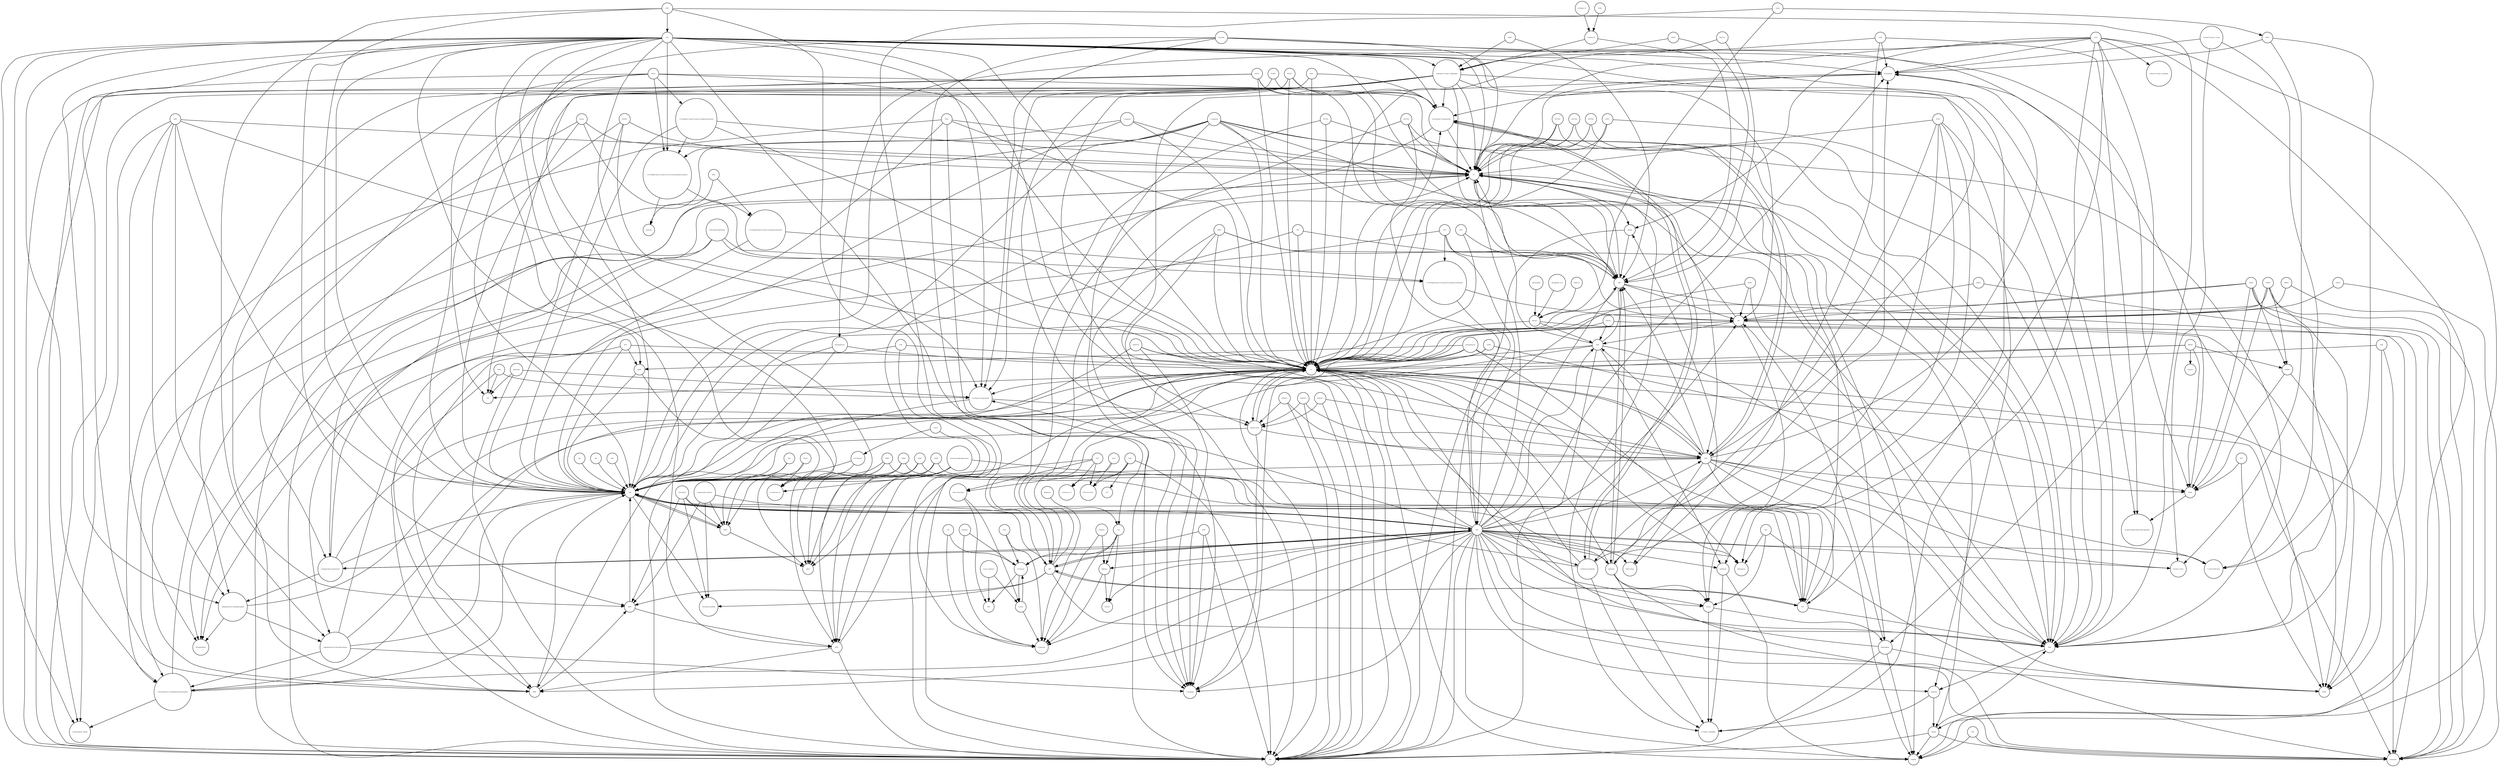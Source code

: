 strict digraph  {
CD38 [annotation="urn_miriam_pubmed_16690024|http_//identifiers.org/uniprot_P28907", bipartite=0, cls=macromolecule, fontsize=4, label=CD38, shape=circle];
UGP2 [annotation="http_//identifiers.org/uniprot_Q16851", bipartite=0, cls=macromolecule, fontsize=4, label=UGP2, shape=circle];
dATP [annotation="http_//identifiers.org/CHEBI_16284|http_//identifiers.org/pubchem.compound_15993|http_//identifiers.org/bigg.metabolite_datp", bipartite=0, cls="simple chemical", fontsize=4, label=dATP, shape=circle];
"D-Galactose" [annotation="http_//identifiers.org/CHEBI_27667|http_//identifiers.org/pubchem.compound_439353|http_//identifiers.org/bigg.metabolite_gal_bD", bipartite=0, cls="simple chemical", fontsize=4, label="D-Galactose", shape=circle];
PPi [annotation="http_//identifiers.org/CHEBI_18361|http_//identifiers.org/pubchem.compound_644102|http_//identifiers.org/bigg.metabolite_ppi", bipartite=0, cls="simple chemical", fontsize=4, label=PPi, shape=circle];
AK5 [annotation="http_//identifiers.org/uniprot_Q9Y6K8", bipartite=0, cls=macromolecule, fontsize=4, label=AK5, shape=circle];
Ammonium [annotation="http_//identifiers.org/CHEBI_28938|http_//identifiers.org/pubchem.compound_223|http_//identifiers.org/bigg.metabolite_nh4", bipartite=0, cls="simple chemical", fontsize=4, label=Ammonium, shape=circle];
"Nicotinate D-ribonucleotide" [annotation="http_//identifiers.org/CHEBI_15763|http_//identifiers.org/pubchem.compound_121992|http_//identifiers.org/bigg.metabolite_nicrnt", bipartite=0, cls="simple chemical", fontsize=4, label="Nicotinate D-ribonucleotide", shape=circle];
"1-(5'-Phosphoribosyl)-5-formamido-4-imidazolecarboxamide" [annotation="http_//identifiers.org/CHEBI_18381|http_//identifiers.org/pubchem.compound_166760|http_//identifiers.org/bigg.metabolite_fprica", bipartite=0, cls="simple chemical", fontsize=4, label="1-(5'-Phosphoribosyl)-5-formamido-4-imidazolecarboxamide", shape=circle];
AK7 [annotation="http_//identifiers.org/uniprot_Q96M32", bipartite=0, cls=macromolecule, fontsize=4, label=AK7, shape=circle];
"Histone-L-lysine" [annotation="http_//identifiers.org/CHEBI_5738|http_//identifiers.org/pubchem.substance_5447|http_//identifiers.org/pubchem.substance_223439948", bipartite=0, cls="simple chemical", fontsize=4, label="Histone-L-lysine", shape=circle];
GDP [annotation="http_//identifiers.org/CHEBI_17552|http_//identifiers.org/pubchem.compound_135398619|http_//identifiers.org/bigg.metabolite_gdp", bipartite=0, cls="simple chemical", fontsize=4, label=GDP, shape=circle];
AKR1B1 [annotation="http_//identifiers.org/uniprot_P15121", bipartite=0, cls=macromolecule, fontsize=4, label=AKR1B1, shape=circle];
AMP [annotation="http_//identifiers.org/CHEBI_16027|http_//identifiers.org/pubchem.compound_6083|http_//identifiers.org/bigg.metabolite_amp", bipartite=0, cls="simple chemical", fontsize=4, label=AMP, shape=circle];
APRT [annotation="http_//identifiers.org/uniprot_P07741", bipartite=0, cls=macromolecule, fontsize=4, label=APRT, shape=circle];
DCK [annotation="http_//identifiers.org/uniprot_P27707", bipartite=0, cls=macromolecule, fontsize=4, label=DCK, shape=circle];
GALT [annotation="http_//identifiers.org/uniprot_P07902", bipartite=0, cls=macromolecule, fontsize=4, label=GALT, shape=circle];
NME5 [annotation="http_//identifiers.org/uniprot_P56597", bipartite=0, cls=macromolecule, fontsize=4, label=NME5, shape=circle];
ENTPD2 [annotation="http_//identifiers.org/uniprot_Q9Y5L3", bipartite=0, cls=macromolecule, fontsize=4, label=ENTPD2, shape=circle];
"D-Ribose 5P" [annotation="http_//identifiers.org/CHEBI_78679|http_//identifiers.org/pubchem.compound_439167", bipartite=0, cls="simple chemical", fontsize=4, label="D-Ribose 5P", shape=circle];
Pi [annotation="http_//identifiers.org/CHEBI_18367|http_//identifiers.org/pubchem.compound_1061|http_//identifiers.org/bigg.metabolite_pi", bipartite=0, cls="simple chemical", fontsize=4, label=Pi, shape=circle];
ATP [annotation="http_//identifiers.org/CHEBI_15422|http_//identifiers.org/pubchem.compound_5957|http_//identifiers.org/bigg.metabolite_atp", bipartite=0, cls="simple chemical", fontsize=4, label=ATP, shape=circle];
Lactose [annotation="http_//identifiers.org/CHEBI_17716|http_//identifiers.org/pubchem.compound_440995|http_//identifiers.org/bigg.metabolite_lcts", bipartite=0, cls="simple chemical", fontsize=4, label=Lactose, shape=circle];
"ADP-D-ribose" [annotation="http_//identifiers.org/CHEBI_16960|http_//identifiers.org/pubchem.compound_33576", bipartite=0, cls="simple chemical", fontsize=4, label="ADP-D-ribose", shape=circle];
Raffinose [annotation="http_//identifiers.org/CHEBI_16634|http_//identifiers.org/pubchem.compound_439242|http_//identifiers.org/bigg.metabolite_raffin", bipartite=0, cls="simple chemical", fontsize=4, label=Raffinose, shape=circle];
NMNAT3 [annotation="urn_miriam_pubmed_17402747|http_//identifiers.org/uniprot_Q96T66", bipartite=0, cls=macromolecule, fontsize=4, label=NMNAT3, shape=circle];
GALK1 [annotation="http_//identifiers.org/uniprot_P51570", bipartite=0, cls=macromolecule, fontsize=4, label=GALK1, shape=circle];
NME3 [annotation="http_//identifiers.org/uniprot_Q13232", bipartite=0, cls=macromolecule, fontsize=4, label=NME3, shape=circle];
Merimepodib [annotation="urn_miriam_pubmed_10878288|http_//identifiers.org/pubchem.compound_53241", bipartite=0, cls="simple chemical", fontsize=4, label=Merimepodib, shape=circle];
ADK [annotation="http_//identifiers.org/uniprot_P55263", bipartite=0, cls=macromolecule, fontsize=4, label=ADK, shape=circle];
ADSL [annotation="http_//identifiers.org/uniprot_P30566", bipartite=0, cls=macromolecule, fontsize=4, label=ADSL, shape=circle];
Nicotinate [annotation="http_//identifiers.org/CHEBI_32544|http_//identifiers.org/pubchem.compound_937|http_//identifiers.org/bigg.metabolite_nicnt", bipartite=0, cls="simple chemical", fontsize=4, label=Nicotinate, shape=circle];
ITPA [annotation="http_//identifiers.org/uniprot_Q9BY32", bipartite=0, cls=macromolecule, fontsize=4, label=ITPA, shape=circle];
NADPH [annotation="http_//identifiers.org/CHEBI_16474|http_//identifiers.org/pubchem.compound_5884|http_//identifiers.org/bigg.metabolite_nadph", bipartite=0, cls="simple chemical", fontsize=4, label=NADPH, shape=circle];
Melibiose [annotation="http_//identifiers.org/CHEBI_28053|http_//identifiers.org/pubchem.compound_440658|http_//identifiers.org/bigg.metabolite_melib", bipartite=0, cls="simple chemical", fontsize=4, label=Melibiose, shape=circle];
GLB1 [annotation="http_//identifiers.org/uniprot_P16278", bipartite=0, cls=macromolecule, fontsize=4, label=GLB1, shape=circle];
GALM [annotation="http_//identifiers.org/uniprot_Q96C23", bipartite=0, cls=macromolecule, fontsize=4, label=GALM, shape=circle];
"5-phospho-⍺-D-ribose 1-diphosphate" [annotation="http_//identifiers.org/CHEBI_17111|http_//identifiers.org/pubchem.compound_7339|http_//identifiers.org/bigg.metabolite_prpp", bipartite=0, cls="simple chemical", fontsize=4, label="5-phospho-⍺-D-ribose 1-diphosphate", shape=circle];
PNP [annotation="http_//identifiers.org/uniprot_P00491", bipartite=0, cls=macromolecule, fontsize=4, label=PNP, shape=circle];
Deoxyguanosine [annotation="http_//identifiers.org/CHEBI_17172|http_//identifiers.org/pubchem.compound_135398592|http_//identifiers.org/bigg.metabolite_dgsn", bipartite=0, cls="simple chemical", fontsize=4, label=Deoxyguanosine, shape=circle];
AMDP2 [annotation="http_//identifiers.org/uniprot_Q01433", bipartite=0, cls=macromolecule, fontsize=4, label=AMDP2, shape=circle];
GALE [annotation="http_//identifiers.org/uniprot_Q14376", bipartite=0, cls=macromolecule, fontsize=4, label=GALE, shape=circle];
PRPS1L1 [annotation="http_//identifiers.org/uniprot_P21108", bipartite=0, cls=macromolecule, fontsize=4, label=PRPS1L1, shape=circle];
GUK1 [annotation="urn_miriam_pubmed_8663313|http_//identifiers.org/uniprot_Q16774", bipartite=0, cls=macromolecule, fontsize=4, label=GUK1, shape=circle];
AK8 [annotation="http_//identifiers.org/uniprot_Q96MA6", bipartite=0, cls=macromolecule, fontsize=4, label=AK8, shape=circle];
UTP [annotation="http_//identifiers.org/CHEBI_15713|http_//identifiers.org/pubchem.compound_6133|http_//identifiers.org/bigg.metabolite_utp", bipartite=0, cls="simple chemical", fontsize=4, label=UTP, shape=circle];
dGTP [annotation="http_//identifiers.org/CHEBI_16497|http_//identifiers.org/pubchem.compound_135398599|http_//identifiers.org/bigg.metabolite_dgtp", bipartite=0, cls="simple chemical", fontsize=4, label=dGTP, shape=circle];
"⍺-D-Galactose" [annotation="http_//identifiers.org/CHEBI_28061|http_//identifiers.org/pubchem.compound_439357|http_//identifiers.org/bigg.metabolite_gal", bipartite=0, cls="simple chemical", fontsize=4, label="⍺-D-Galactose", shape=circle];
"Aminoimidazole ribotide" [annotation="http_//identifiers.org/CHEBI_138560|http_//identifiers.org/pubchem.compound_161500|http_//identifiers.org/bigg.metabolite_airs", bipartite=0, cls="simple chemical", fontsize=4, label="Aminoimidazole ribotide", shape=circle];
Deoxyinosine [annotation="http_//identifiers.org/CHEBI_28997|http_//identifiers.org/pubchem.compound_135398593|http_//identifiers.org/bigg.metabolite_din", bipartite=0, cls="simple chemical", fontsize=4, label=Deoxyinosine, shape=circle];
"L-Glutamate" [annotation="http_//identifiers.org/CHEBI_16015|http_//identifiers.org/pubchem.compound_33032|http_//identifiers.org/bigg.metabolite_glu__L", bipartite=0, cls="simple chemical", fontsize=4, label="L-Glutamate", shape=circle];
NMNAT2 [annotation="urn_miriam_pubmed_12359228|http_//identifiers.org/uniprot_Q9BZQ4", bipartite=0, cls=macromolecule, fontsize=4, label=NMNAT2, shape=circle];
PRPS2 [annotation="http_//identifiers.org/uniprot_P11908", bipartite=0, cls=macromolecule, fontsize=4, label=PRPS2, shape=circle];
"UDP-⍺-D-Glucose" [annotation="http_//identifiers.org/CHEBI_46229|http_//identifiers.org/pubchem.compound_8629|http_//identifiers.org/bigg.metabolite_udpg", bipartite=0, cls="simple chemical", fontsize=4, label="UDP-⍺-D-Glucose", shape=circle];
"⍺-D-Ribose 1-phosphate" [annotation="http_//identifiers.org/CHEBI_16300|http_//identifiers.org/pubchem.compound_439236|http_//identifiers.org/bigg.metabolite_r1p", bipartite=0, cls="simple chemical", fontsize=4, label="⍺-D-Ribose 1-phosphate", shape=circle];
"ribonucleoside reductase" [annotation="http_//identifiers.org/uniprot_P23921|http_//identifiers.org/uniprot_P31350|http_//identifiers.org/uniprot_Q7LG56", bipartite=0, cls=complex, fontsize=4, label="ribonucleoside reductase", shape=circle];
Nicotinamide [annotation="http_//identifiers.org/CHEBI_17154|http_//identifiers.org/pubchem.compound_936|http_//identifiers.org/bigg.metabolite_ncam", bipartite=0, cls="simple chemical", fontsize=4, label=Nicotinamide, shape=circle];
NADH [annotation="http_//identifiers.org/CHEBI_16908|http_//identifiers.org/pubchem.compound_439153|http_//identifiers.org/bigg.metabolite_nadh", bipartite=0, cls="simple chemical", fontsize=4, label=NADH, shape=circle];
ENPP1 [annotation="http_//identifiers.org/uniprot_P22413", bipartite=0, cls=macromolecule, fontsize=4, label=ENPP1, shape=circle];
"N-Ribosyl-nicotinamide" [annotation="http_//identifiers.org/CHEBI_15927|http_//identifiers.org/pubchem.compound_439924|http_//identifiers.org/bigg.metabolite_rnam", bipartite=0, cls="simple chemical", fontsize=4, label="N-Ribosyl-nicotinamide", shape=circle];
GMPR2 [annotation="http_//identifiers.org/uniprot_Q9P2T1", bipartite=0, cls=macromolecule, fontsize=4, label=GMPR2, shape=circle];
"Deamino-NAD" [annotation="http_//identifiers.org/CHEBI_18304|http_//identifiers.org/pubchem.compound_135421870|http_//identifiers.org/bigg.metabolite_dnad", bipartite=0, cls="simple chemical", fontsize=4, label="Deamino-NAD", shape=circle];
NADP [annotation="http_//identifiers.org/CHEBI_18009|http_//identifiers.org/pubchem.compound_5886|http_//identifiers.org/bigg.metabolite_nadp", bipartite=0, cls="simple chemical", fontsize=4, label=NADP, shape=circle];
ENPP3 [annotation="http_//identifiers.org/uniprot_O14638", bipartite=0, cls=macromolecule, fontsize=4, label=ENPP3, shape=circle];
Glycine [annotation="http_//identifiers.org/CHEBI_15428|http_//identifiers.org/pubchem.compound_750|http_//identifiers.org/bigg.metabolite_gly", bipartite=0, cls="simple chemical", fontsize=4, label=Glycine, shape=circle];
NAD [annotation="http_//identifiers.org/CHEBI_15846|http_//identifiers.org/pubchem.compound_5892|http_//identifiers.org/bigg.metabolite_nad", bipartite=0, cls="simple chemical", fontsize=4, label=NAD, shape=circle];
CANT1 [annotation="http_//identifiers.org/uniprot_Q8WVQ1", bipartite=0, cls=macromolecule, fontsize=4, label=CANT1, shape=circle];
AK1 [annotation="http_//identifiers.org/uniprot_P00568", bipartite=0, cls=macromolecule, fontsize=4, label=AK1, shape=circle];
"UDP-⍺-D-Galactose" [annotation="http_//identifiers.org/CHEBI_66914|http_//identifiers.org/pubchem.compound_18068|http_//identifiers.org/bigg.metabolite_udpgal", bipartite=0, cls="simple chemical", fontsize=4, label="UDP-⍺-D-Galactose", shape=circle];
NMNAT1 [annotation="urn_miriam_pubmed_12359228|http_//identifiers.org/uniprot_Q9HAN9", bipartite=0, cls=macromolecule, fontsize=4, label=NMNAT1, shape=circle];
"1-(5-Phospho-D-ribosyl)-5-amino-4-imidazolecarboxylate" [annotation="http_//identifiers.org/CHEBI_28413|http_//identifiers.org/pubchem.compound_165388|http_//identifiers.org/bigg.metabolite_5aizc", bipartite=0, cls="simple chemical", fontsize=4, label="1-(5-Phospho-D-ribosyl)-5-amino-4-imidazolecarboxylate", shape=circle];
Adenine [annotation="http_//identifiers.org/CHEBI_16708|http_//identifiers.org/pubchem.compound_190|http_//identifiers.org/bigg.metabolite_ade", bipartite=0, cls="simple chemical", fontsize=4, label=Adenine, shape=circle];
NNT [annotation="http_//identifiers.org/uniprot_Q13423", bipartite=0, cls=macromolecule, fontsize=4, label=NNT, shape=circle];
Guanosine [annotation="http_//identifiers.org/CHEBI_16750|http_//identifiers.org/pubchem.compound_135398635|http_//identifiers.org/bigg.metabolite_gsn", bipartite=0, cls="simple chemical", fontsize=4, label=Guanosine, shape=circle];
"Mycophenolic acid" [annotation="urn_miriam_pubmed_5799033|http_//identifiers.org/CHEBI_168396|http_//identifiers.org/pubchem.compound_446541", bipartite=0, cls="simple chemical", fontsize=4, label="Mycophenolic acid", shape=circle];
H [annotation="http_//identifiers.org/CHEBI_24636|http_//identifiers.org/pubchem.compound_1038|http_//identifiers.org/bigg.metabolite_h", bipartite=0, cls="simple chemical", fontsize=4, label=H, shape=circle];
PPAT [annotation="http_//identifiers.org/uniprot_Q06203", bipartite=0, cls=macromolecule, fontsize=4, label=PPAT, shape=circle];
GMP [annotation="http_//identifiers.org/CHEBI_17345|http_//identifiers.org/pubchem.compound_135398631|http_//identifiers.org/bigg.metabolite_gmp", bipartite=0, cls="simple chemical", fontsize=4, label=GMP, shape=circle];
Tetrahydrofolate [annotation="http_//identifiers.org/CHEBI_67016|http_//identifiers.org/pubchem.compound_135444742|http_//identifiers.org/bigg.metabolite_thf", bipartite=0, cls="simple chemical", fontsize=4, label=Tetrahydrofolate, shape=circle];
dGMP [annotation="http_//identifiers.org/CHEBI_16192|http_//identifiers.org/pubchem.compound_135398597|http_//identifiers.org/bigg.metabolite_dgmp", bipartite=0, cls="simple chemical", fontsize=4, label=dGMP, shape=circle];
"Nicotinamide D-ribonucleotide" [annotation="http_//identifiers.org/CHEBI_16171|http_//identifiers.org/pubchem.compound_14180", bipartite=0, cls="simple chemical", fontsize=4, label="Nicotinamide D-ribonucleotide", shape=circle];
PFAS [annotation="http_//identifiers.org/uniprot_O15067", bipartite=0, cls=macromolecule, fontsize=4, label=PFAS, shape=circle];
"2-deoxy-⍺-D-ribose 1-phosphate" [annotation="http_//identifiers.org/CHEBI_28542|http_//identifiers.org/pubchem.compound_439287|http_//identifiers.org/bigg.metabolite_2dr1p", bipartite=0, cls="simple chemical", fontsize=4, label="2-deoxy-⍺-D-ribose 1-phosphate", shape=circle];
ATIC [annotation="http_//identifiers.org/uniprot_P31939", bipartite=0, cls=macromolecule, fontsize=4, label=ATIC, shape=circle];
Quinolinate [annotation="http_//identifiers.org/CHEBI_16675|http_//identifiers.org/pubchem.compound_1066|http_//identifiers.org/bigg.metabolite_quln", bipartite=0, cls="simple chemical", fontsize=4, label=Quinolinate, shape=circle];
PGM2 [annotation="http_//identifiers.org/uniprot_Q96G03", bipartite=0, cls=macromolecule, fontsize=4, label=PGM2, shape=circle];
"Nucleoside diphosphate kinase" [annotation="http_//identifiers.org/uniprot_P15531|http_//identifiers.org/uniprot_P22392", bipartite=0, cls=complex, fontsize=4, label="Nucleoside diphosphate kinase", shape=circle];
NME7 [annotation="http_//identifiers.org/uniprot_Q9Y5B8", bipartite=0, cls=macromolecule, fontsize=4, label=NME7, shape=circle];
PRPS1 [annotation="http_//identifiers.org/uniprot_P60891", bipartite=0, cls=macromolecule, fontsize=4, label=PRPS1, shape=circle];
Fumarate [annotation="http_//identifiers.org/CHEBI_29806|http_//identifiers.org/pubchem.compound_5460307|http_//identifiers.org/bigg.metabolite_fum", bipartite=0, cls="simple chemical", fontsize=4, label=Fumarate, shape=circle];
"2-(Formamido)-N1-(5'-phosphoribosyl)acetamidine" [annotation="http_//identifiers.org/pubchem.compound_5462266|http_//identifiers.org/bigg.metabolite_fpram", bipartite=0, cls="simple chemical", fontsize=4, label="2-(Formamido)-N1-(5'-phosphoribosyl)acetamidine", shape=circle];
"lactose synthetase" [annotation="http_//identifiers.org/uniprot_P00709|http_//identifiers.org/uniprot_P15291", bipartite=0, cls=complex, fontsize=4, label="lactose synthetase", shape=circle];
ENTPD5 [annotation="http_//identifiers.org/uniprot_O75356", bipartite=0, cls=macromolecule, fontsize=4, label=ENTPD5, shape=circle];
GMPR [annotation="http_//identifiers.org/uniprot_P36959", bipartite=0, cls=macromolecule, fontsize=4, label=GMPR, shape=circle];
"L-Glutamine" [annotation="http_//identifiers.org/CHEBI_18050|http_//identifiers.org/pubchem.compound_5961|http_//identifiers.org/bigg.metabolite_gln__L", bipartite=0, cls="simple chemical", fontsize=4, label="L-Glutamine", shape=circle];
Xanthosine [annotation="http_//identifiers.org/CHEBI_18107|http_//identifiers.org/pubchem.compound_64959|http_//identifiers.org/bigg.metabolite_xtsn", bipartite=0, cls="simple chemical", fontsize=4, label=Xanthosine, shape=circle];
CO2 [annotation="http_//identifiers.org/CHEBI_16526|http_//identifiers.org/pubchem.compound_280|http_//identifiers.org/bigg.metabolite_co2", bipartite=0, cls="simple chemical", fontsize=4, label=CO2, shape=circle];
"1-(5'-Phosphoribosyl)-5-amino-4-imidazolecarboxamide" [annotation="http_//identifiers.org/CHEBI_18406|http_//identifiers.org/pubchem.compound_65110|http_//identifiers.org/bigg.metabolite_aicar", bipartite=0, cls="simple chemical", fontsize=4, label="1-(5'-Phosphoribosyl)-5-amino-4-imidazolecarboxamide", shape=circle];
ENTPD4 [annotation="http_//identifiers.org/uniprot_Q9Y227", bipartite=0, cls=macromolecule, fontsize=4, label=ENTPD4, shape=circle];
IMPDH1 [annotation="http_//identifiers.org/uniprot_P20839", bipartite=0, cls=macromolecule, fontsize=4, label=IMPDH1, shape=circle];
NTPCR [annotation="http_//identifiers.org/uniprot_Q9BSD7", bipartite=0, cls=macromolecule, fontsize=4, label=NTPCR, shape=circle];
NRK1 [annotation="http_//identifiers.org/uniprot_Q9NWW6", bipartite=0, cls=macromolecule, fontsize=4, label=NRK1, shape=circle];
AMPD1 [annotation="http_//identifiers.org/uniprot_P23109", bipartite=0, cls=macromolecule, fontsize=4, label=AMPD1, shape=circle];
"5-phospho-beta-D-ribosylglycinamide" [annotation="http_//identifiers.org/CHEBI_143788|http_//identifiers.org/pubchem.compound_129630972|http_//identifiers.org/bigg.metabolite_gar", bipartite=0, cls="simple chemical", fontsize=4, label="5-phospho-beta-D-ribosylglycinamide", shape=circle];
"Thioredoxin disulfide" [annotation="http_//identifiers.org/CHEBI_18191|http_//identifiers.org/pubchem.substance_11533266|http_//identifiers.org/pubchem.substance_3636", bipartite=0, cls="simple chemical", fontsize=4, label="Thioredoxin disulfide", shape=circle];
ADP [annotation="http_//identifiers.org/CHEBI_16761|http_//identifiers.org/pubchem.compound_6022|http_//identifiers.org/bigg.metabolite_adp", bipartite=0, cls="simple chemical", fontsize=4, label=ADP, shape=circle];
"⍺-D-Glucose-1-P" [annotation="http_//identifiers.org/CHEBI_29042|http_//identifiers.org/pubchem.compound_439165|http_//identifiers.org/bigg.metabolite_g1p", bipartite=0, cls="simple chemical", fontsize=4, label="⍺-D-Glucose-1-P", shape=circle];
"O-Acetyl-ADP-ribose" [annotation="http_//identifiers.org/CHEBI_76279|http_//identifiers.org/pubchem.compound_72193709", bipartite=0, cls="simple chemical", fontsize=4, label="O-Acetyl-ADP-ribose", shape=circle];
Guanine [annotation="http_//identifiers.org/CHEBI_16235|http_//identifiers.org/pubchem.compound_135398634|http_//identifiers.org/bigg.metabolite_gua", bipartite=0, cls="simple chemical", fontsize=4, label=Guanine, shape=circle];
"⍺-D-Glucose" [annotation="http_//identifiers.org/CHEBI_28102|http_//identifiers.org/pubchem.compound_79025|http_//identifiers.org/bigg.metabolite_glc__D", bipartite=0, cls="simple chemical", fontsize=4, label="⍺-D-Glucose", shape=circle];
GART [annotation="http_//identifiers.org/uniprot_P22102", bipartite=0, cls=macromolecule, fontsize=4, label=GART, shape=circle];
dGDP [annotation="http_//identifiers.org/CHEBI_28862|http_//identifiers.org/pubchem.compound_135398595|http_//identifiers.org/bigg.metabolite_dgdp", bipartite=0, cls="simple chemical", fontsize=4, label=dGDP, shape=circle];
"10-Formyltetrahydrofolate" [annotation="http_//identifiers.org/CHEBI_15637|http_//identifiers.org/pubchem.compound_135450591|http_//identifiers.org/bigg.metabolite_10fthf", bipartite=0, cls="simple chemical", fontsize=4, label="10-Formyltetrahydrofolate", shape=circle];
Inosine [annotation="http_//identifiers.org/CHEBI_17596|http_//identifiers.org/pubchem.compound_35398641|http_//identifiers.org/bigg.metabolite_ins", bipartite=0, cls="simple chemical", fontsize=4, label=Inosine, shape=circle];
Adenosine [annotation="http_//identifiers.org/CHEBI_16335|http_//identifiers.org/pubchem.compound_60961|http_//identifiers.org/bigg.metabolite_adn", bipartite=0, cls="simple chemical", fontsize=4, label=Adenosine, shape=circle];
Ribavirin [annotation="urn_miriam_pubmed_22555152|http_//identifiers.org/CHEBI_63580|http_//identifiers.org/pubchem.compound_37542", bipartite=0, cls="simple chemical", fontsize=4, label=Ribavirin, shape=circle];
GMPS [annotation="urn_miriam_pubmed_8089153|http_//identifiers.org/uniprot_P49915", bipartite=0, cls=macromolecule, fontsize=4, label=GMPS, shape=circle];
NAPRT1 [annotation="http_//identifiers.org/uniprot_Q6XQN6", bipartite=0, cls=macromolecule, fontsize=4, label=NAPRT1, shape=circle];
Sucrose [annotation="http_//identifiers.org/CHEBI_17992|http_//identifiers.org/pubchem.compound_5988|http_//identifiers.org/bigg.metabolite_sucr", bipartite=0, cls="simple chemical", fontsize=4, label=Sucrose, shape=circle];
NAMPT [annotation="http_//identifiers.org/uniprot_P43490", bipartite=0, cls=macromolecule, fontsize=4, label=NAMPT, shape=circle];
ADA [annotation="http_//identifiers.org/uniprot_P00813", bipartite=0, cls=macromolecule, fontsize=4, label=ADA, shape=circle];
Migalastat [annotation="urn_miriam_pubmed_10866822|http_//identifiers.org/CHEBI_135923|http_//identifiers.org/pubchem.compound_176077", bipartite=0, cls="simple chemical", fontsize=4, label=Migalastat, shape=circle];
GLA [annotation="http_//identifiers.org/uniprot_P06280", bipartite=0, cls=macromolecule, fontsize=4, label=GLA, shape=circle];
XDH [annotation="http_//identifiers.org/uniprot_P47989", bipartite=0, cls=macromolecule, fontsize=4, label=XDH, shape=circle];
dADP [annotation="http_//identifiers.org/CHEBI_16174|http_//identifiers.org/pubchem.compound_188966|http_//identifiers.org/bigg.metabolite_dadp", bipartite=0, cls="simple chemical", fontsize=4, label=dADP, shape=circle];
Thioredoxin [annotation="http_//identifiers.org/CHEBI_15033|http_//identifiers.org/pubchem.substance_223441017|http_//identifiers.org/pubchem.substance_3635", bipartite=0, cls="simple chemical", fontsize=4, label=Thioredoxin, shape=circle];
"1-(5'-Phosphoribosyl)-5-amino-4-(N-succinocarboxamide)-imidazole" [annotation="http_//identifiers.org/CHEBI_18319|http_//identifiers.org/pubchem.compound_160666", bipartite=0, cls="simple chemical", fontsize=4, label="1-(5'-Phosphoribosyl)-5-amino-4-(N-succinocarboxamide)-imidazole", shape=circle];
"5-phospho-beta-D-ribosylamine" [annotation="http_//identifiers.org/CHEBI_37737|http_//identifiers.org/pubchem.compound_439905|http_//identifiers.org/bigg.metabolite_pram", bipartite=0, cls="simple chemical", fontsize=4, label="5-phospho-beta-D-ribosylamine", shape=circle];
GTP [annotation="http_//identifiers.org/CHEBI_15996|http_//identifiers.org/pubchem.compound_35398633|http_//identifiers.org/bigg.metabolite_gtp", bipartite=0, cls="simple chemical", fontsize=4, label=GTP, shape=circle];
LCT [annotation="http_//identifiers.org/uniprot_P09848", bipartite=0, cls=macromolecule, fontsize=4, label=LCT, shape=circle];
GDA [annotation="http_//identifiers.org/uniprot_Q9Y2T3", bipartite=0, cls=macromolecule, fontsize=4, label=GDA, shape=circle];
Deoxyadenosine [annotation="http_//identifiers.org/CHEBI_17256|http_//identifiers.org/pubchem.compound_13730|http_//identifiers.org/bigg.metabolite_dadsn", bipartite=0, cls="simple chemical", fontsize=4, label=Deoxyadenosine, shape=circle];
SIRT5 [annotation="urn_miriam_pubmed_17694089|http_//identifiers.org/uniprot_Q9NXA8", bipartite=0, cls=macromolecule, fontsize=4, label=SIRT5, shape=circle];
IMPDH2 [annotation="http_//identifiers.org/uniprot_P12268", bipartite=0, cls=macromolecule, fontsize=4, label=IMPDH2, shape=circle];
"nicotinate-adenine dinucleotide phosphate" [annotation="http_//identifiers.org/CHEBI_75967|http_//identifiers.org/pubchem.compound_71768143", bipartite=0, cls="simple chemical", fontsize=4, label="nicotinate-adenine dinucleotide phosphate", shape=circle];
"⍺D-Ribose 1P" [annotation="http_//identifiers.org/CHEBI_16300|http_//identifiers.org/pubchem.compound_439236|http_//identifiers.org/bigg.metabolite_r1p", bipartite=0, cls="simple chemical", fontsize=4, label="⍺D-Ribose 1P", shape=circle];
NT5E [annotation="urn_miriam_pubmed_2848759|http_//identifiers.org/uniprot_P21589", bipartite=0, cls=macromolecule, fontsize=4, label=NT5E, shape=circle];
QPRT [annotation="http_//identifiers.org/uniprot_Q15274", bipartite=0, cls=macromolecule, fontsize=4, label=QPRT, shape=circle];
Hypoxanthine [annotation="http_//identifiers.org/CHEBI_17368|http_//identifiers.org/pubchem.compound_135398638|http_//identifiers.org/bigg.metabolite_hxan", bipartite=0, cls="simple chemical", fontsize=4, label=Hypoxanthine, shape=circle];
NADSYN1 [annotation="urn_miriam_pubmed_12547821|http_//identifiers.org/uniprot_Q6IA69", bipartite=0, cls=macromolecule, fontsize=4, label=NADSYN1, shape=circle];
ENTPD6 [annotation="http_//identifiers.org/uniprot_O75354", bipartite=0, cls=macromolecule, fontsize=4, label=ENTPD6, shape=circle];
"5-phosphoribosyl-N-formylglycinamide" [annotation="http_//identifiers.org/pubchem.compound_129652037|http_//identifiers.org/bigg.metabolite_fgam", bipartite=0, cls="simple chemical", fontsize=4, label="5-phosphoribosyl-N-formylglycinamide", shape=circle];
dAMP [annotation="http_//identifiers.org/CHEBI_17713|http_//identifiers.org/pubchem.compound_12599|http_//identifiers.org/bigg.metabolite_damp", bipartite=0, cls="simple chemical", fontsize=4, label=dAMP, shape=circle];
IMP [annotation="http_//identifiers.org/CHEBI_17202|http_//identifiers.org/pubchem.compound_135398640|http_//identifiers.org/bigg.metabolite_imp", bipartite=0, cls="simple chemical", fontsize=4, label=IMP, shape=circle];
Nsp14 [annotation="urn_miriam_doi_10.1101%2F2020.03.22.002386|http_//identifiers.org/uniprot_P0C6X7", bipartite=0, cls=macromolecule, fontsize=4, label=Nsp14, shape=circle];
H2O [annotation="http_//identifiers.org/CHEBI_15377|http_//identifiers.org/pubchem.compound_962|http_//identifiers.org/bigg.metabolite_h2o", bipartite=0, cls="simple chemical", fontsize=4, label=H2O, shape=circle];
Galacitol [annotation="http_//identifiers.org/CHEBI_16813|http_//identifiers.org/pubchem.compound_11850|http_//identifiers.org/bigg.metabolite_galt", bipartite=0, cls="simple chemical", fontsize=4, label=Galacitol, shape=circle];
PAICS [annotation="http_//identifiers.org/uniprot_P22234", bipartite=0, cls=macromolecule, fontsize=4, label=PAICS, shape=circle];
"Histone N6-acetyl-L-lysine" [annotation="http_//identifiers.org/pubchem.substance_5094", bipartite=0, cls="simple chemical", fontsize=4, label="Histone N6-acetyl-L-lysine", shape=circle];
XMP [annotation="http_//identifiers.org/CHEBI_15652|http_//identifiers.org/pubchem.compound_73323|http_//identifiers.org/bigg.metabolite_xmp", bipartite=0, cls="simple chemical", fontsize=4, label=XMP, shape=circle];
HPRT1 [annotation="http_//identifiers.org/uniprot_P00492", bipartite=0, cls=macromolecule, fontsize=4, label=HPRT1, shape=circle];
Xanthine [annotation="http_//identifiers.org/CHEBI_15318|http_//identifiers.org/pubchem.compound_1188|http_//identifiers.org/bigg.metabolite_xan", bipartite=0, cls="simple chemical", fontsize=4, label=Xanthine, shape=circle];
"L-Aspartate" [annotation="http_//identifiers.org/CHEBI_17053|http_//identifiers.org/pubchem.compound_5960|http_//identifiers.org/bigg.metabolite_asp__L", bipartite=0, cls="simple chemical", fontsize=4, label="L-Aspartate", shape=circle];
NADK [annotation="http_//identifiers.org/uniprot_O95544", bipartite=0, cls=macromolecule, fontsize=4, label=NADK, shape=circle];
"⍺-D-Galactose-1P" [annotation="http_//identifiers.org/CHEBI_17973|http_//identifiers.org/pubchem.compound_123912|http_//identifiers.org/bigg.metabolite_gal1p", bipartite=0, cls="simple chemical", fontsize=4, label="⍺-D-Galactose-1P", shape=circle];
NME6 [annotation="http_//identifiers.org/uniprot_O75414", bipartite=0, cls=macromolecule, fontsize=4, label=NME6, shape=circle];
AMPD3 [annotation="http_//identifiers.org/uniprot_Q01432", bipartite=0, cls=macromolecule, fontsize=4, label=AMPD3, shape=circle];
Stachyose [annotation="http_//identifiers.org/CHEBI_17164|http_//identifiers.org/pubchem.compound_439531|http_//identifiers.org/bigg.metabolite_stys", bipartite=0, cls="simple chemical", fontsize=4, label=Stachyose, shape=circle];
UDP [annotation="http_//identifiers.org/CHEBI_17659|http_//identifiers.org/pubchem.compound_6031|http_//identifiers.org/bigg.metabolite_udp", bipartite=0, cls="simple chemical", fontsize=4, label=UDP, shape=circle];
CD38 -> "ADP-D-ribose"  [annotation="urn_miriam_pubmed_11866528|urn_miriam_kegg.reaction_R00102", interaction_type=catalysis];
CD38 -> H  [annotation="urn_miriam_pubmed_11866528|urn_miriam_kegg.reaction_R00102", interaction_type=catalysis];
CD38 -> Nicotinamide  [annotation="urn_miriam_pubmed_11829748|urn_miriam_kegg.reaction_R00119", interaction_type=catalysis];
CD38 -> "nicotinate-adenine dinucleotide phosphate"  [annotation="urn_miriam_pubmed_11829748|urn_miriam_kegg.reaction_R00119", interaction_type=catalysis];
UGP2 -> UTP  [annotation="urn_miriam_kegg.reaction_R00289|urn_miriam_pubmed_30816613", interaction_type=catalysis];
UGP2 -> "⍺-D-Glucose-1-P"  [annotation="urn_miriam_kegg.reaction_R00289|urn_miriam_pubmed_30816613", interaction_type=catalysis];
UGP2 -> PPi  [annotation="urn_miriam_kegg.reaction_R00289|urn_miriam_pubmed_30816613", interaction_type=catalysis];
UGP2 -> "UDP-⍺-D-Glucose"  [annotation="urn_miriam_kegg.reaction_R00289|urn_miriam_pubmed_30816613", interaction_type=catalysis];
AK5 -> dADP  [annotation="urn_miriam_pubmed_5862227|urn_miriam_kegg.reaction_R01547", interaction_type=catalysis];
AK5 -> ADP  [annotation="urn_miriam_pubmed_13549414|urn_miriam_kegg.reaction_R00127", interaction_type=catalysis];
"Nicotinate D-ribonucleotide" -> PPi  [annotation="", interaction_type=production];
"Nicotinate D-ribonucleotide" -> "Deamino-NAD"  [annotation="", interaction_type=production];
"1-(5'-Phosphoribosyl)-5-formamido-4-imidazolecarboxamide" -> H2O  [annotation="", interaction_type=production];
"1-(5'-Phosphoribosyl)-5-formamido-4-imidazolecarboxamide" -> IMP  [annotation="", interaction_type=production];
AK7 -> ADP  [annotation="urn_miriam_pubmed_13549414|urn_miriam_kegg.reaction_R00127", interaction_type=catalysis];
GDP -> "Thioredoxin disulfide"  [annotation="", interaction_type=production];
GDP -> H2O  [annotation="", interaction_type=production];
GDP -> dGDP  [annotation="", interaction_type=production];
GDP -> ADP  [annotation="", interaction_type=production];
GDP -> GTP  [annotation="", interaction_type=production];
GDP -> H  [annotation="", interaction_type=production];
GDP -> GMP  [annotation="", interaction_type=production];
GDP -> Pi  [annotation="", interaction_type=production];
AKR1B1 -> NADPH  [annotation="urn_miriam_kegg.reaction_R01095|urn_miriam_pubmed_30201105", interaction_type=catalysis];
AKR1B1 -> NADP  [annotation="urn_miriam_kegg.reaction_R01095|urn_miriam_pubmed_30201105", interaction_type=catalysis];
AKR1B1 -> "D-Galactose"  [annotation="urn_miriam_kegg.reaction_R01095|urn_miriam_pubmed_30201105", interaction_type=catalysis];
AKR1B1 -> H  [annotation="urn_miriam_kegg.reaction_R01095|urn_miriam_pubmed_30201105", interaction_type=catalysis];
AKR1B1 -> Galacitol  [annotation="urn_miriam_kegg.reaction_R01095|urn_miriam_pubmed_30201105", interaction_type=catalysis];
AMP -> Adenosine  [annotation="", interaction_type=production];
AMP -> Pi  [annotation="", interaction_type=production];
AMP -> ADP  [annotation="", interaction_type=production];
AMP -> Ammonium  [annotation="", interaction_type=production];
AMP -> IMP  [annotation="", interaction_type=production];
APRT -> AMP  [annotation="urn_miriam_kegg.reaction_R00190|urn_miriam_pubmed_14392175", interaction_type=catalysis];
APRT -> PPi  [annotation="urn_miriam_kegg.reaction_R00190|urn_miriam_pubmed_14392175", interaction_type=catalysis];
DCK -> ADP  [annotation="urn_miriam_kegg.reaction_R01967|urn_miriam_pubmed_6260206", interaction_type=catalysis];
DCK -> dAMP  [annotation="urn_miriam_kegg.reaction_R02089|urn_miriam_pubmed_5667299", interaction_type=catalysis];
DCK -> H  [annotation="urn_miriam_kegg.reaction_R01967|urn_miriam_pubmed_6260206", interaction_type=catalysis];
DCK -> dGMP  [annotation="urn_miriam_kegg.reaction_R01967|urn_miriam_pubmed_6260206", interaction_type=catalysis];
GALT -> "UDP-⍺-D-Galactose"  [annotation="urn_miriam_kegg.reaction_R00955|urn_miriam_pubmed_13260264", interaction_type=catalysis];
GALT -> "⍺-D-Glucose-1-P"  [annotation="urn_miriam_kegg.reaction_R00955|urn_miriam_pubmed_13260264", interaction_type=catalysis];
GALT -> "⍺-D-Galactose-1P"  [annotation="urn_miriam_kegg.reaction_R00955|urn_miriam_pubmed_13260264", interaction_type=catalysis];
GALT -> "UDP-⍺-D-Glucose"  [annotation="urn_miriam_kegg.reaction_R00955|urn_miriam_pubmed_13260264", interaction_type=catalysis];
NME5 -> dATP  [annotation="urn_miriam_kegg.reaction_R01137|urn_miriam_pubmed_13211603", interaction_type=catalysis];
NME5 -> ADP  [annotation="urn_miriam_kegg.reaction_R00330|urn_miriam_pubmed_13363863", interaction_type=catalysis];
NME5 -> dGTP  [annotation="urn_miriam_pubmed_13363863|urn_miriam_kegg.reaction_R01857", interaction_type=catalysis];
NME5 -> GTP  [annotation="urn_miriam_kegg.reaction_R00330|urn_miriam_pubmed_13363863", interaction_type=catalysis];
ENTPD2 -> Pi  [annotation="urn_miriam_pubmed_17291528|urn_miriam_kegg.reaction_R00335", interaction_type=catalysis];
ENTPD2 -> H  [annotation="urn_miriam_pubmed_17291528|urn_miriam_kegg.reaction_R00335", interaction_type=catalysis];
ENTPD2 -> GMP  [annotation="urn_miriam_kegg.reaction_R00426|urn_miriam_pubmed_14953432", interaction_type=catalysis];
ENTPD2 -> GDP  [annotation="urn_miriam_pubmed_17291528|urn_miriam_kegg.reaction_R00335", interaction_type=catalysis];
"D-Ribose 5P" -> "5-phospho-⍺-D-ribose 1-diphosphate"  [annotation="", interaction_type=production];
"D-Ribose 5P" -> AMP  [annotation="", interaction_type=production];
Pi -> Guanine  [annotation="", interaction_type=production];
Pi -> "⍺-D-Ribose 1-phosphate"  [annotation="", interaction_type=production];
Pi -> Adenine  [annotation="", interaction_type=production];
Pi -> Hypoxanthine  [annotation="", interaction_type=production];
Pi -> Xanthine  [annotation="", interaction_type=production];
Pi -> Nicotinamide  [annotation="", interaction_type=production];
ATP -> PPi  [annotation="", interaction_type=production];
ATP -> "Deamino-NAD"  [annotation="", interaction_type=production];
ATP -> ADP  [annotation="", interaction_type=production];
ATP -> "⍺-D-Galactose-1P"  [annotation="", interaction_type=production];
ATP -> "Aminoimidazole ribotide"  [annotation="", interaction_type=production];
ATP -> Pi  [annotation="", interaction_type=production];
ATP -> H  [annotation="", interaction_type=production];
ATP -> dAMP  [annotation="", interaction_type=production];
ATP -> "L-Glutamate"  [annotation="", interaction_type=production];
ATP -> NAD  [annotation="", interaction_type=production];
ATP -> NADP  [annotation="", interaction_type=production];
ATP -> "2-(Formamido)-N1-(5'-phosphoribosyl)acetamidine"  [annotation="", interaction_type=production];
ATP -> dADP  [annotation="", interaction_type=production];
ATP -> dGMP  [annotation="", interaction_type=production];
ATP -> AMP  [annotation="", interaction_type=production];
ATP -> "5-phospho-⍺-D-ribose 1-diphosphate"  [annotation="", interaction_type=production];
ATP -> "1-(5'-Phosphoribosyl)-5-amino-4-(N-succinocarboxamide)-imidazole"  [annotation="", interaction_type=production];
ATP -> dATP  [annotation="", interaction_type=production];
ATP -> dGDP  [annotation="", interaction_type=production];
ATP -> "Nicotinate D-ribonucleotide"  [annotation="", interaction_type=production];
ATP -> GTP  [annotation="", interaction_type=production];
ATP -> dGTP  [annotation="", interaction_type=production];
ATP -> GMP  [annotation="", interaction_type=production];
ATP -> "5-phospho-beta-D-ribosylglycinamide"  [annotation="", interaction_type=production];
ATP -> "Nicotinamide D-ribonucleotide"  [annotation="", interaction_type=production];
Lactose -> "⍺-D-Glucose"  [annotation="", interaction_type=production];
Lactose -> "D-Galactose"  [annotation="", interaction_type=production];
Raffinose -> "D-Galactose"  [annotation="", interaction_type=production];
Raffinose -> Sucrose  [annotation="", interaction_type=production];
NMNAT3 -> PPi  [annotation="urn_miriam_kegg.reaction_R00137|urn_miriam_pubmed_13684981", interaction_type=catalysis];
NMNAT3 -> "Deamino-NAD"  [annotation="urn_miriam_pubmed_13717628|urn_miriam_kegg.reaction_R03005", interaction_type=catalysis];
NMNAT3 -> NAD  [annotation="urn_miriam_kegg.reaction_R00137|urn_miriam_pubmed_13684981", interaction_type=catalysis];
GALK1 -> ADP  [annotation="urn_miriam_pubmed_14596685|urn_miriam_kegg.reaction_R01092", interaction_type=catalysis];
GALK1 -> "⍺-D-Galactose-1P"  [annotation="urn_miriam_pubmed_14596685|urn_miriam_kegg.reaction_R01092", interaction_type=catalysis];
NME3 -> dATP  [annotation="urn_miriam_kegg.reaction_R01137|urn_miriam_pubmed_13211603", interaction_type=catalysis];
NME3 -> ADP  [annotation="urn_miriam_kegg.reaction_R00330|urn_miriam_pubmed_13363863", interaction_type=catalysis];
NME3 -> dGTP  [annotation="urn_miriam_pubmed_13363863|urn_miriam_kegg.reaction_R01857", interaction_type=catalysis];
NME3 -> GTP  [annotation="urn_miriam_kegg.reaction_R00330|urn_miriam_pubmed_13363863", interaction_type=catalysis];
Merimepodib -> IMPDH2  [annotation="urn_miriam_doi_10.1101%2F2020.03.22.002386|urn_miriam_pubmed_22555152|urn_miriam_pubmed_5799033|urn_miriam_pubmed_10878288", interaction_type=inhibition];
ADK -> AMP  [annotation="urn_miriam_pubmed_14832298|urn_miriam_kegg.reaction_R00185", interaction_type=catalysis];
ADK -> ADP  [annotation="urn_miriam_pubmed_14832298|urn_miriam_kegg.reaction_R00185", interaction_type=catalysis];
ADK -> H  [annotation="urn_miriam_pubmed_14832298|urn_miriam_kegg.reaction_R00185", interaction_type=catalysis];
ADSL -> "1-(5'-Phosphoribosyl)-5-amino-4-imidazolecarboxamide"  [annotation="urn_miriam_kegg.reaction_R04559|urn_miriam_pubmed_13366975", interaction_type=catalysis];
ADSL -> Fumarate  [annotation="urn_miriam_kegg.reaction_R04559|urn_miriam_pubmed_13366975", interaction_type=catalysis];
Nicotinate -> ADP  [annotation="", interaction_type=production];
Nicotinate -> PPi  [annotation="", interaction_type=production];
Nicotinate -> "Nicotinate D-ribonucleotide"  [annotation="", interaction_type=production];
Nicotinate -> Pi  [annotation="", interaction_type=production];
Nicotinate -> "nicotinate-adenine dinucleotide phosphate"  [annotation="", interaction_type=production];
Nicotinate -> Nicotinamide  [annotation="", interaction_type=production];
ITPA -> dGMP  [annotation="urn_miriam_kegg.reaction_R01855|urn_miriam_pubmed_4310599", interaction_type=catalysis];
ITPA -> PPi  [annotation="urn_miriam_kegg.reaction_R01855|urn_miriam_pubmed_4310599", interaction_type=catalysis];
ITPA -> H  [annotation="urn_miriam_kegg.reaction_R01855|urn_miriam_pubmed_4310599", interaction_type=catalysis];
NADPH -> NADP  [annotation="", interaction_type=production];
NADPH -> NADH  [annotation="", interaction_type=production];
Melibiose -> "⍺-D-Glucose"  [annotation="", interaction_type=production];
Melibiose -> "D-Galactose"  [annotation="", interaction_type=production];
GLB1 -> "⍺-D-Glucose"  [annotation="urn_miriam_kegg.reaction_R01100|urn_miriam_kegg.reaction_R06114|urn_miriam_ec-code_3.2.1.108|urn_miriam_pubmed_5822067", interaction_type=catalysis];
GLB1 -> "D-Galactose"  [annotation="urn_miriam_kegg.reaction_R01100|urn_miriam_kegg.reaction_R06114|urn_miriam_ec-code_3.2.1.108|urn_miriam_pubmed_5822067", interaction_type=catalysis];
GALM -> "D-Galactose"  [annotation="urn_miriam_pubmed_9778377|urn_miriam_pubmed_15026423|urn_miriam_kegg.reaction_R10619", interaction_type=catalysis];
GALM -> "⍺-D-Galactose"  [annotation="urn_miriam_pubmed_9778377|urn_miriam_pubmed_15026423|urn_miriam_kegg.reaction_R10619", interaction_type=catalysis];
"5-phospho-⍺-D-ribose 1-diphosphate" -> ADP  [annotation="", interaction_type=production];
"5-phospho-⍺-D-ribose 1-diphosphate" -> PPi  [annotation="", interaction_type=production];
"5-phospho-⍺-D-ribose 1-diphosphate" -> "Nicotinate D-ribonucleotide"  [annotation="", interaction_type=production];
"5-phospho-⍺-D-ribose 1-diphosphate" -> Pi  [annotation="", interaction_type=production];
"5-phospho-⍺-D-ribose 1-diphosphate" -> "5-phospho-beta-D-ribosylamine"  [annotation="", interaction_type=production];
"5-phospho-⍺-D-ribose 1-diphosphate" -> "L-Glutamate"  [annotation="", interaction_type=production];
"5-phospho-⍺-D-ribose 1-diphosphate" -> "Nicotinamide D-ribonucleotide"  [annotation="", interaction_type=production];
"5-phospho-⍺-D-ribose 1-diphosphate" -> GMP  [annotation="", interaction_type=production];
"5-phospho-⍺-D-ribose 1-diphosphate" -> AMP  [annotation="", interaction_type=production];
"5-phospho-⍺-D-ribose 1-diphosphate" -> IMP  [annotation="", interaction_type=production];
"5-phospho-⍺-D-ribose 1-diphosphate" -> CO2  [annotation="", interaction_type=production];
PNP -> Guanine  [annotation="urn_miriam_kegg.reaction_R01969|urn_miriam_pubmed_5768862", interaction_type=catalysis];
PNP -> "⍺-D-Ribose 1-phosphate"  [annotation="urn_miriam_kegg.reaction_R02294", interaction_type=catalysis];
PNP -> Adenine  [annotation="urn_miriam_kegg.reaction_R01561|urn_miriam_pubmed_13405917", interaction_type=catalysis];
PNP -> Hypoxanthine  [annotation="urn_miriam_kegg.reaction_R02748|urn_miriam_pubmed_13405917", interaction_type=catalysis];
PNP -> Xanthine  [annotation="urn_miriam_pubmed_13405917|urn_miriam_kegg.reaction_R02297", interaction_type=catalysis];
PNP -> Nicotinamide  [annotation="urn_miriam_kegg.reaction_R02294", interaction_type=catalysis];
PNP -> "2-deoxy-⍺-D-ribose 1-phosphate"  [annotation="urn_miriam_kegg.reaction_R01969|urn_miriam_pubmed_5768862", interaction_type=catalysis];
PNP -> Pi  [annotation="urn_miriam_kegg.reaction_R01969|urn_miriam_pubmed_5768862", interaction_type=catalysis];
PNP -> Deoxyinosine  [annotation="urn_miriam_kegg.reaction_R02748|urn_miriam_pubmed_13405917", interaction_type=catalysis];
PNP -> Deoxyguanosine  [annotation="urn_miriam_kegg.reaction_R01969|urn_miriam_pubmed_5768862", interaction_type=catalysis];
Deoxyguanosine -> ADP  [annotation="", interaction_type=production];
Deoxyguanosine -> dGMP  [annotation="", interaction_type=production];
Deoxyguanosine -> H  [annotation="", interaction_type=production];
AMDP2 -> Ammonium  [annotation="urn_miriam_pubmed_13463019|urn_miriam_kegg.reaction_R00181", interaction_type=catalysis];
AMDP2 -> IMP  [annotation="urn_miriam_pubmed_13463019|urn_miriam_kegg.reaction_R00181", interaction_type=catalysis];
GALE -> "UDP-⍺-D-Galactose"  [annotation="urn_miriam_kegg.reaction_R00291|urn_miriam_pubmed_31827638", interaction_type=catalysis];
GALE -> "UDP-⍺-D-Glucose"  [annotation="urn_miriam_kegg.reaction_R00291|urn_miriam_pubmed_31827638", interaction_type=catalysis];
PRPS1L1 -> "5-phospho-⍺-D-ribose 1-diphosphate"  [annotation="urn_miriam_kegg.reaction_R01049|urn_miriam_pubmed_4306285", interaction_type=catalysis];
PRPS1L1 -> AMP  [annotation="urn_miriam_kegg.reaction_R01049|urn_miriam_pubmed_4306285", interaction_type=catalysis];
GUK1 -> ADP  [annotation="urn_miriam_kegg.reaction_R02090|urn_miriam_pubmed_14253449", interaction_type=catalysis];
GUK1 -> GDP  [annotation="urn_miriam_kegg.reaction_R00332|urn_miriam_pubmed_4307347", interaction_type=catalysis];
GUK1 -> GMP  [annotation="urn_miriam_kegg.reaction_R00332|urn_miriam_pubmed_4307347", interaction_type=catalysis];
GUK1 -> ATP  [annotation="urn_miriam_kegg.reaction_R00332|urn_miriam_pubmed_4307347", interaction_type=catalysis];
GUK1 -> dGDP  [annotation="urn_miriam_kegg.reaction_R02090|urn_miriam_pubmed_14253449", interaction_type=catalysis];
AK8 -> ADP  [annotation="urn_miriam_pubmed_13549414|urn_miriam_kegg.reaction_R00127", interaction_type=catalysis];
dGTP -> dGMP  [annotation="", interaction_type=production];
dGTP -> PPi  [annotation="", interaction_type=production];
dGTP -> H  [annotation="", interaction_type=production];
"⍺-D-Galactose" -> ADP  [annotation="", interaction_type=production];
"⍺-D-Galactose" -> "⍺-D-Galactose-1P"  [annotation="", interaction_type=production];
NMNAT2 -> PPi  [annotation="urn_miriam_kegg.reaction_R00137|urn_miriam_pubmed_13684981", interaction_type=catalysis];
NMNAT2 -> "Deamino-NAD"  [annotation="urn_miriam_pubmed_13717628|urn_miriam_kegg.reaction_R03005", interaction_type=catalysis];
NMNAT2 -> NAD  [annotation="urn_miriam_kegg.reaction_R00137|urn_miriam_pubmed_13684981", interaction_type=catalysis];
PRPS2 -> "5-phospho-⍺-D-ribose 1-diphosphate"  [annotation="urn_miriam_kegg.reaction_R01049|urn_miriam_pubmed_4306285", interaction_type=catalysis];
PRPS2 -> AMP  [annotation="urn_miriam_kegg.reaction_R01049|urn_miriam_pubmed_4306285", interaction_type=catalysis];
"ribonucleoside reductase" -> "Thioredoxin disulfide"  [annotation="urn_miriam_kegg.reaction_R2017|urn_miriam_pubmed_4543472", interaction_type=catalysis];
"ribonucleoside reductase" -> H2O  [annotation="urn_miriam_kegg.reaction_R2017|urn_miriam_pubmed_4543472", interaction_type=catalysis];
"ribonucleoside reductase" -> dGDP  [annotation="urn_miriam_kegg.reaction_R02019|urn_miriam_pubmed_4543472", interaction_type=catalysis];
"ribonucleoside reductase" -> dADP  [annotation="urn_miriam_kegg.reaction_R2017|urn_miriam_pubmed_4543472", interaction_type=catalysis];
Nicotinamide -> PPi  [annotation="", interaction_type=production];
Nicotinamide -> "Nicotinamide D-ribonucleotide"  [annotation="", interaction_type=production];
ENPP1 -> H  [annotation="urn_miriam_kegg.reaction_R01855|urn_miriam_pubmed_4310599", interaction_type=catalysis];
ENPP1 -> PPi  [annotation="urn_miriam_kegg.reaction_R01855|urn_miriam_pubmed_4310599", interaction_type=catalysis];
ENPP1 -> dGMP  [annotation="urn_miriam_kegg.reaction_R01855|urn_miriam_pubmed_4310599", interaction_type=catalysis];
ENPP1 -> AMP  [annotation="urn_miriam_kegg.reaction_R00103|urn_miriam_pubmed_13428775", interaction_type=catalysis];
ENPP1 -> "Nicotinamide D-ribonucleotide"  [annotation="urn_miriam_kegg.reaction_R00103|urn_miriam_pubmed_13428775", interaction_type=catalysis];
"N-Ribosyl-nicotinamide" -> "⍺-D-Ribose 1-phosphate"  [annotation="", interaction_type=production];
"N-Ribosyl-nicotinamide" -> Nicotinamide  [annotation="", interaction_type=production];
"N-Ribosyl-nicotinamide" -> ADP  [annotation="", interaction_type=production];
"N-Ribosyl-nicotinamide" -> H  [annotation="", interaction_type=production];
"N-Ribosyl-nicotinamide" -> "Nicotinamide D-ribonucleotide"  [annotation="", interaction_type=production];
GMPR2 -> NADPH  [annotation="", interaction_type=catalysis];
GMPR2 -> NADP  [annotation="", interaction_type=catalysis];
GMPR2 -> H  [annotation="", interaction_type=catalysis];
GMPR2 -> GMP  [annotation="", interaction_type=catalysis];
GMPR2 -> Ammonium  [annotation="", interaction_type=catalysis];
GMPR2 -> IMP  [annotation="", interaction_type=catalysis];
"Deamino-NAD" -> ADP  [annotation="", interaction_type=production];
"Deamino-NAD" -> NAD  [annotation="", interaction_type=production];
"Deamino-NAD" -> "L-Glutamate"  [annotation="", interaction_type=production];
"Deamino-NAD" -> H  [annotation="", interaction_type=production];
NADP -> Nicotinamide  [annotation="", interaction_type=production];
NADP -> "nicotinate-adenine dinucleotide phosphate"  [annotation="", interaction_type=production];
ENPP3 -> H  [annotation="urn_miriam_kegg.reaction_R01855|urn_miriam_pubmed_4310599", interaction_type=catalysis];
ENPP3 -> PPi  [annotation="urn_miriam_kegg.reaction_R01855|urn_miriam_pubmed_4310599", interaction_type=catalysis];
ENPP3 -> dGMP  [annotation="urn_miriam_kegg.reaction_R01855|urn_miriam_pubmed_4310599", interaction_type=catalysis];
ENPP3 -> AMP  [annotation="urn_miriam_kegg.reaction_R00103|urn_miriam_pubmed_13428775", interaction_type=catalysis];
ENPP3 -> "Nicotinamide D-ribonucleotide"  [annotation="urn_miriam_kegg.reaction_R00103|urn_miriam_pubmed_13428775", interaction_type=catalysis];
Glycine -> "5-phospho-beta-D-ribosylglycinamide"  [annotation="", interaction_type=production];
Glycine -> Pi  [annotation="", interaction_type=production];
Glycine -> ADP  [annotation="", interaction_type=production];
Glycine -> H  [annotation="", interaction_type=production];
NAD -> XMP  [annotation="", interaction_type=production];
NAD -> H  [annotation="", interaction_type=production];
NAD -> NADH  [annotation="", interaction_type=production];
NAD -> Nicotinamide  [annotation="", interaction_type=production];
NAD -> "ADP-D-ribose"  [annotation="", interaction_type=production];
NAD -> ADP  [annotation="", interaction_type=production];
NAD -> NADP  [annotation="", interaction_type=production];
NAD -> "Histone-L-lysine"  [annotation="", interaction_type=production];
NAD -> "O-Acetyl-ADP-ribose"  [annotation="", interaction_type=production];
NAD -> AMP  [annotation="", interaction_type=production];
NAD -> "Nicotinamide D-ribonucleotide"  [annotation="", interaction_type=production];
NAD -> Xanthine  [annotation="", interaction_type=production];
CANT1 -> Pi  [annotation="urn_miriam_kegg.reaction_R00328", interaction_type=catalysis];
CANT1 -> H  [annotation="urn_miriam_kegg.reaction_R00328", interaction_type=catalysis];
CANT1 -> GMP  [annotation="urn_miriam_kegg.reaction_R00328", interaction_type=catalysis];
AK1 -> ADP  [annotation="urn_miriam_pubmed_13549414|urn_miriam_kegg.reaction_R00127", interaction_type=catalysis];
"UDP-⍺-D-Galactose" -> UDP  [annotation="", interaction_type=production];
"UDP-⍺-D-Galactose" -> Lactose  [annotation="", interaction_type=production];
NMNAT1 -> PPi  [annotation="urn_miriam_kegg.reaction_R00137|urn_miriam_pubmed_13684981", interaction_type=catalysis];
NMNAT1 -> "Deamino-NAD"  [annotation="urn_miriam_pubmed_13717628|urn_miriam_kegg.reaction_R03005", interaction_type=catalysis];
NMNAT1 -> NAD  [annotation="urn_miriam_kegg.reaction_R00137|urn_miriam_pubmed_13684981", interaction_type=catalysis];
"1-(5-Phospho-D-ribosyl)-5-amino-4-imidazolecarboxylate" -> Pi  [annotation="", interaction_type=production];
"1-(5-Phospho-D-ribosyl)-5-amino-4-imidazolecarboxylate" -> "1-(5'-Phosphoribosyl)-5-amino-4-(N-succinocarboxamide)-imidazole"  [annotation="", interaction_type=production];
"1-(5-Phospho-D-ribosyl)-5-amino-4-imidazolecarboxylate" -> ADP  [annotation="", interaction_type=production];
"1-(5-Phospho-D-ribosyl)-5-amino-4-imidazolecarboxylate" -> H  [annotation="", interaction_type=production];
Adenine -> AMP  [annotation="", interaction_type=production];
Adenine -> PPi  [annotation="", interaction_type=production];
NNT -> NADP  [annotation="urn_miriam_kegg.reaction_R00112", interaction_type=catalysis];
NNT -> NADH  [annotation="urn_miriam_kegg.reaction_R00112", interaction_type=catalysis];
Guanosine -> Guanine  [annotation="", interaction_type=production];
Guanosine -> "⍺-D-Ribose 1-phosphate"  [annotation="", interaction_type=production];
"Mycophenolic acid" -> IMPDH2  [annotation="urn_miriam_doi_10.1101%2F2020.03.22.002386|urn_miriam_pubmed_22555152|urn_miriam_pubmed_5799033|urn_miriam_pubmed_10878288", interaction_type=inhibition];
H -> PPi  [annotation="", interaction_type=production];
H -> "Deamino-NAD"  [annotation="", interaction_type=production];
H -> Ammonium  [annotation="", interaction_type=production];
H -> Deoxyinosine  [annotation="", interaction_type=production];
H -> Xanthine  [annotation="", interaction_type=production];
H -> NAD  [annotation="", interaction_type=production];
H -> CO2  [annotation="", interaction_type=production];
H -> "Nicotinate D-ribonucleotide"  [annotation="", interaction_type=production];
H -> Inosine  [annotation="", interaction_type=production];
H -> IMP  [annotation="", interaction_type=production];
PPAT -> "L-Glutamate"  [annotation="urn_miriam_kegg.reaction_R01072|urn_miriam_pubmed_14235537", interaction_type=catalysis];
PPAT -> "5-phospho-beta-D-ribosylamine"  [annotation="urn_miriam_kegg.reaction_R01072|urn_miriam_pubmed_14235537", interaction_type=catalysis];
PPAT -> PPi  [annotation="urn_miriam_kegg.reaction_R01072|urn_miriam_pubmed_14235537", interaction_type=catalysis];
GMP -> Pi  [annotation="", interaction_type=production];
GMP -> Guanosine  [annotation="", interaction_type=production];
dGMP -> ADP  [annotation="", interaction_type=production];
dGMP -> dGDP  [annotation="", interaction_type=production];
"Nicotinamide D-ribonucleotide" -> Pi  [annotation="", interaction_type=production];
"Nicotinamide D-ribonucleotide" -> "N-Ribosyl-nicotinamide"  [annotation="", interaction_type=production];
"Nicotinamide D-ribonucleotide" -> NAD  [annotation="", interaction_type=production];
"Nicotinamide D-ribonucleotide" -> PPi  [annotation="", interaction_type=production];
PFAS -> ADP  [annotation="urn_miriam_kegg.reaction_R04463|urn_miriam_pubmed_13416226", interaction_type=catalysis];
PFAS -> "L-Glutamate"  [annotation="urn_miriam_kegg.reaction_R04463|urn_miriam_pubmed_13416226", interaction_type=catalysis];
PFAS -> H  [annotation="urn_miriam_kegg.reaction_R04463|urn_miriam_pubmed_13416226", interaction_type=catalysis];
PFAS -> "2-(Formamido)-N1-(5'-phosphoribosyl)acetamidine"  [annotation="urn_miriam_kegg.reaction_R04463|urn_miriam_pubmed_13416226", interaction_type=catalysis];
PFAS -> Pi  [annotation="urn_miriam_kegg.reaction_R04463|urn_miriam_pubmed_13416226", interaction_type=catalysis];
ATIC -> IMP  [annotation="urn_miriam_kegg.reaction_R01127|urn_miriam_pubmed_13502325", interaction_type=catalysis];
ATIC -> H2O  [annotation="urn_miriam_kegg.reaction_R01127|urn_miriam_pubmed_13502325", interaction_type=catalysis];
ATIC -> Tetrahydrofolate  [annotation="urn_miriam_kegg.reaction_R04560|urn_miriam_pubmed_13672969", interaction_type=catalysis];
ATIC -> "1-(5'-Phosphoribosyl)-5-formamido-4-imidazolecarboxamide"  [annotation="urn_miriam_kegg.reaction_R04560|urn_miriam_pubmed_13672969", interaction_type=catalysis];
Quinolinate -> CO2  [annotation="", interaction_type=production];
Quinolinate -> "Nicotinate D-ribonucleotide"  [annotation="", interaction_type=production];
Quinolinate -> PPi  [annotation="", interaction_type=production];
PGM2 -> "D-Ribose 5P"  [annotation="urn_miriam_kegg.reaction_R01057|urn_miriam_pubmed_4992818", interaction_type=catalysis];
"Nucleoside diphosphate kinase" -> dATP  [annotation="urn_miriam_kegg.reaction_R01137|urn_miriam_pubmed_13211603", interaction_type=catalysis];
"Nucleoside diphosphate kinase" -> ADP  [annotation="urn_miriam_kegg.reaction_R00330|urn_miriam_pubmed_13363863", interaction_type=catalysis];
"Nucleoside diphosphate kinase" -> dGTP  [annotation="urn_miriam_pubmed_13363863|urn_miriam_kegg.reaction_R01857", interaction_type=catalysis];
"Nucleoside diphosphate kinase" -> GTP  [annotation="urn_miriam_kegg.reaction_R00330|urn_miriam_pubmed_13363863", interaction_type=catalysis];
NME7 -> dATP  [annotation="urn_miriam_kegg.reaction_R01137|urn_miriam_pubmed_13211603", interaction_type=catalysis];
NME7 -> ADP  [annotation="urn_miriam_kegg.reaction_R00330|urn_miriam_pubmed_13363863", interaction_type=catalysis];
NME7 -> dGTP  [annotation="urn_miriam_pubmed_13363863|urn_miriam_kegg.reaction_R01857", interaction_type=catalysis];
NME7 -> GTP  [annotation="urn_miriam_kegg.reaction_R00330|urn_miriam_pubmed_13363863", interaction_type=catalysis];
PRPS1 -> "5-phospho-⍺-D-ribose 1-diphosphate"  [annotation="urn_miriam_kegg.reaction_R01049|urn_miriam_pubmed_4306285", interaction_type=catalysis];
PRPS1 -> AMP  [annotation="urn_miriam_kegg.reaction_R01049|urn_miriam_pubmed_4306285", interaction_type=catalysis];
"2-(Formamido)-N1-(5'-phosphoribosyl)acetamidine" -> ADP  [annotation="", interaction_type=production];
"2-(Formamido)-N1-(5'-phosphoribosyl)acetamidine" -> Pi  [annotation="", interaction_type=production];
"2-(Formamido)-N1-(5'-phosphoribosyl)acetamidine" -> "Aminoimidazole ribotide"  [annotation="", interaction_type=production];
"2-(Formamido)-N1-(5'-phosphoribosyl)acetamidine" -> H  [annotation="", interaction_type=production];
"lactose synthetase" -> UDP  [annotation=urn_miriam_pubmed_11947697, interaction_type=catalysis];
"lactose synthetase" -> Lactose  [annotation=urn_miriam_pubmed_11947697, interaction_type=catalysis];
ENTPD5 -> Pi  [annotation="urn_miriam_kegg.reaction_R00328", interaction_type=catalysis];
ENTPD5 -> H  [annotation="urn_miriam_kegg.reaction_R00328", interaction_type=catalysis];
ENTPD5 -> GMP  [annotation="urn_miriam_kegg.reaction_R00328", interaction_type=catalysis];
GMPR -> NADPH  [annotation="", interaction_type=catalysis];
GMPR -> NADP  [annotation="", interaction_type=catalysis];
GMPR -> H  [annotation="", interaction_type=catalysis];
GMPR -> GMP  [annotation="", interaction_type=catalysis];
GMPR -> Ammonium  [annotation="", interaction_type=catalysis];
GMPR -> IMP  [annotation="", interaction_type=catalysis];
"L-Glutamine" -> ADP  [annotation="", interaction_type=production];
"L-Glutamine" -> "L-Glutamate"  [annotation="", interaction_type=production];
"L-Glutamine" -> NAD  [annotation="", interaction_type=production];
"L-Glutamine" -> H  [annotation="", interaction_type=production];
"L-Glutamine" -> AMP  [annotation="", interaction_type=production];
"L-Glutamine" -> PPi  [annotation="", interaction_type=production];
"L-Glutamine" -> GMP  [annotation="", interaction_type=production];
"L-Glutamine" -> "5-phospho-beta-D-ribosylamine"  [annotation="", interaction_type=production];
"L-Glutamine" -> "2-(Formamido)-N1-(5'-phosphoribosyl)acetamidine"  [annotation="", interaction_type=production];
"L-Glutamine" -> Pi  [annotation="", interaction_type=production];
Xanthosine -> Xanthine  [annotation="", interaction_type=production];
Xanthosine -> "⍺-D-Ribose 1-phosphate"  [annotation="", interaction_type=production];
"1-(5'-Phosphoribosyl)-5-amino-4-imidazolecarboxamide" -> Tetrahydrofolate  [annotation="", interaction_type=production];
"1-(5'-Phosphoribosyl)-5-amino-4-imidazolecarboxamide" -> "1-(5'-Phosphoribosyl)-5-formamido-4-imidazolecarboxamide"  [annotation="", interaction_type=production];
ENTPD4 -> Pi  [annotation="urn_miriam_kegg.reaction_R00328", interaction_type=catalysis];
ENTPD4 -> H  [annotation="urn_miriam_kegg.reaction_R00328", interaction_type=catalysis];
ENTPD4 -> GMP  [annotation="urn_miriam_kegg.reaction_R00328", interaction_type=catalysis];
IMPDH1 -> XMP  [annotation="", interaction_type=catalysis];
IMPDH1 -> H  [annotation="", interaction_type=catalysis];
IMPDH1 -> NADH  [annotation="", interaction_type=catalysis];
NTPCR -> Pi  [annotation="urn_miriam_pubmed_17291528|urn_miriam_kegg.reaction_R00335", interaction_type=catalysis];
NTPCR -> H  [annotation="urn_miriam_pubmed_17291528|urn_miriam_kegg.reaction_R00335", interaction_type=catalysis];
NTPCR -> GDP  [annotation="urn_miriam_pubmed_17291528|urn_miriam_kegg.reaction_R00335", interaction_type=catalysis];
NRK1 -> ADP  [annotation="urn_miriam_kegg.reaction_R02324|urn_miriam_pubmed_14907738", interaction_type=catalysis];
NRK1 -> "Nicotinamide D-ribonucleotide"  [annotation="urn_miriam_kegg.reaction_R02324|urn_miriam_pubmed_14907738", interaction_type=catalysis];
NRK1 -> H  [annotation="urn_miriam_kegg.reaction_R02324|urn_miriam_pubmed_14907738", interaction_type=catalysis];
AMPD1 -> Ammonium  [annotation="urn_miriam_pubmed_13463019|urn_miriam_kegg.reaction_R00181", interaction_type=catalysis];
AMPD1 -> IMP  [annotation="urn_miriam_pubmed_13463019|urn_miriam_kegg.reaction_R00181", interaction_type=catalysis];
"5-phospho-beta-D-ribosylglycinamide" -> "5-phosphoribosyl-N-formylglycinamide"  [annotation="", interaction_type=production];
"5-phospho-beta-D-ribosylglycinamide" -> H  [annotation="", interaction_type=production];
"5-phospho-beta-D-ribosylglycinamide" -> Tetrahydrofolate  [annotation="", interaction_type=production];
ADP -> dADP  [annotation="", interaction_type=production];
ADP -> "Thioredoxin disulfide"  [annotation="", interaction_type=production];
ADP -> H2O  [annotation="", interaction_type=production];
Guanine -> PPi  [annotation="", interaction_type=production];
Guanine -> GMP  [annotation="", interaction_type=production];
Guanine -> Ammonium  [annotation="", interaction_type=production];
Guanine -> Xanthine  [annotation="", interaction_type=production];
"⍺-D-Glucose" -> UDP  [annotation="", interaction_type=production];
"⍺-D-Glucose" -> Lactose  [annotation="", interaction_type=production];
GART -> ADP  [annotation="urn_miriam_pubmed_13563520|urn_miriam_kegg.reaction_R04144", interaction_type=catalysis];
GART -> H  [annotation="urn_miriam_pubmed_13563520|urn_miriam_kegg.reaction_R04144", interaction_type=catalysis];
GART -> Pi  [annotation="urn_miriam_pubmed_13563520|urn_miriam_kegg.reaction_R04144", interaction_type=catalysis];
GART -> "Aminoimidazole ribotide"  [annotation="urn_miriam_kegg.reaction_R04208|urn_miriam_pubmed_13405929", interaction_type=catalysis];
GART -> Tetrahydrofolate  [annotation="urn_miriam_kegg.reaction_R04325|urn_miriam_pubmed_2183217", interaction_type=catalysis];
GART -> "5-phosphoribosyl-N-formylglycinamide"  [annotation="urn_miriam_kegg.reaction_R04325|urn_miriam_pubmed_2183217", interaction_type=catalysis];
GART -> "5-phospho-beta-D-ribosylglycinamide"  [annotation="urn_miriam_pubmed_13563520|urn_miriam_kegg.reaction_R04144", interaction_type=catalysis];
dGDP -> dGTP  [annotation="", interaction_type=production];
dGDP -> ADP  [annotation="", interaction_type=production];
"10-Formyltetrahydrofolate" -> Tetrahydrofolate  [annotation="", interaction_type=production];
"10-Formyltetrahydrofolate" -> "1-(5'-Phosphoribosyl)-5-formamido-4-imidazolecarboxamide"  [annotation="", interaction_type=production];
"10-Formyltetrahydrofolate" -> "5-phosphoribosyl-N-formylglycinamide"  [annotation="", interaction_type=production];
"10-Formyltetrahydrofolate" -> H  [annotation="", interaction_type=production];
Inosine -> "⍺-D-Ribose 1-phosphate"  [annotation="", interaction_type=production];
Inosine -> Hypoxanthine  [annotation="", interaction_type=production];
Adenosine -> Adenine  [annotation="", interaction_type=production];
Adenosine -> "⍺-D-Ribose 1-phosphate"  [annotation="", interaction_type=production];
Adenosine -> ADP  [annotation="", interaction_type=production];
Adenosine -> AMP  [annotation="", interaction_type=production];
Adenosine -> H  [annotation="", interaction_type=production];
Adenosine -> Ammonium  [annotation="", interaction_type=production];
Adenosine -> Inosine  [annotation="", interaction_type=production];
Ribavirin -> IMPDH2  [annotation="urn_miriam_doi_10.1101%2F2020.03.22.002386|urn_miriam_pubmed_22555152|urn_miriam_pubmed_5799033|urn_miriam_pubmed_10878288", interaction_type=inhibition];
GMPS -> "L-Glutamate"  [annotation="urn_miriam_kegg.reaction_R01230|urn_miriam_pubmed_13563458", interaction_type=catalysis];
GMPS -> AMP  [annotation="urn_miriam_kegg.reaction_R01230|urn_miriam_pubmed_13563458", interaction_type=catalysis];
GMPS -> H  [annotation="urn_miriam_kegg.reaction_R01230|urn_miriam_pubmed_13563458", interaction_type=catalysis];
GMPS -> PPi  [annotation="urn_miriam_kegg.reaction_R01230|urn_miriam_pubmed_13563458", interaction_type=catalysis];
GMPS -> GMP  [annotation="urn_miriam_kegg.reaction_R01230|urn_miriam_pubmed_13563458", interaction_type=catalysis];
NAPRT1 -> Pi  [annotation="urn_miriam_kegg.reaction_R01724|urn_miriam_pubmed_4324895", interaction_type=catalysis];
NAPRT1 -> ADP  [annotation="urn_miriam_kegg.reaction_R01724|urn_miriam_pubmed_4324895", interaction_type=catalysis];
NAPRT1 -> "Nicotinate D-ribonucleotide"  [annotation="urn_miriam_kegg.reaction_R01724|urn_miriam_pubmed_4324895", interaction_type=catalysis];
NAPRT1 -> PPi  [annotation="urn_miriam_kegg.reaction_R01724|urn_miriam_pubmed_4324895", interaction_type=catalysis];
NAMPT -> PPi  [annotation=urn_miriam_pubmed_13416279, interaction_type=catalysis];
NAMPT -> "Nicotinamide D-ribonucleotide"  [annotation=urn_miriam_pubmed_13416279, interaction_type=catalysis];
ADA -> Inosine  [annotation="urn_miriam_kegg.reaction_R01560|urn_miriam_pubmed_14927650", interaction_type=catalysis];
ADA -> Ammonium  [annotation="urn_miriam_kegg.reaction_R02556|urn_miriam_pubmed_14927650", interaction_type=catalysis];
ADA -> Deoxyinosine  [annotation="urn_miriam_kegg.reaction_R02556|urn_miriam_pubmed_14927650", interaction_type=catalysis];
Migalastat -> GLA  [annotation="urn_miriam_doi_10.1101%2F2020.03.22.002386|urn_miriam_pubmed_10866822", interaction_type=inhibition];
GLA -> "D-Galactose"  [annotation="urn_miriam_kegg.reaction_R01103|urn_miriam_pubmed_976079", interaction_type=catalysis];
GLA -> Raffinose  [annotation="urn_miriam_kegg.reaction_R03634|urn_miriam_pubmed_976079", interaction_type=catalysis];
GLA -> "⍺-D-Glucose"  [annotation="urn_miriam_kegg.reaction_R01101|urn_miriam_pubmed_16661511|urn_miriam_pubmed_976079", interaction_type=catalysis];
GLA -> Sucrose  [annotation="urn_miriam_kegg.reaction_R01103|urn_miriam_pubmed_976079", interaction_type=catalysis];
XDH -> Xanthine  [annotation="urn_miriam_kegg.reaction_R01863|urn_miriam_pubmed_18569334", interaction_type=catalysis];
XDH -> NADH  [annotation="urn_miriam_kegg.reaction_R01863|urn_miriam_pubmed_18569334", interaction_type=catalysis];
XDH -> H  [annotation="urn_miriam_kegg.reaction_R01863|urn_miriam_pubmed_18569334", interaction_type=catalysis];
dADP -> dATP  [annotation="", interaction_type=production];
dADP -> ADP  [annotation="", interaction_type=production];
Thioredoxin -> "Thioredoxin disulfide"  [annotation="", interaction_type=production];
Thioredoxin -> H2O  [annotation="", interaction_type=production];
Thioredoxin -> dGDP  [annotation="", interaction_type=production];
Thioredoxin -> dADP  [annotation="", interaction_type=production];
"1-(5'-Phosphoribosyl)-5-amino-4-(N-succinocarboxamide)-imidazole" -> "1-(5'-Phosphoribosyl)-5-amino-4-imidazolecarboxamide"  [annotation="", interaction_type=production];
"1-(5'-Phosphoribosyl)-5-amino-4-(N-succinocarboxamide)-imidazole" -> Fumarate  [annotation="", interaction_type=production];
"5-phospho-beta-D-ribosylamine" -> "5-phospho-beta-D-ribosylglycinamide"  [annotation="", interaction_type=production];
"5-phospho-beta-D-ribosylamine" -> Pi  [annotation="", interaction_type=production];
"5-phospho-beta-D-ribosylamine" -> ADP  [annotation="", interaction_type=production];
"5-phospho-beta-D-ribosylamine" -> H  [annotation="", interaction_type=production];
GTP -> Pi  [annotation="", interaction_type=production];
GTP -> H  [annotation="", interaction_type=production];
GTP -> GMP  [annotation="", interaction_type=production];
GTP -> GDP  [annotation="", interaction_type=production];
LCT -> "⍺-D-Glucose"  [annotation="urn_miriam_kegg.reaction_R01100|urn_miriam_kegg.reaction_R06114|urn_miriam_ec-code_3.2.1.108|urn_miriam_pubmed_5822067", interaction_type=catalysis];
LCT -> "D-Galactose"  [annotation="urn_miriam_kegg.reaction_R01100|urn_miriam_kegg.reaction_R06114|urn_miriam_ec-code_3.2.1.108|urn_miriam_pubmed_5822067", interaction_type=catalysis];
GDA -> Ammonium  [annotation="urn_miriam_pubmed_16578130|urn_miriam_kegg.reaction_R01676", interaction_type=catalysis];
GDA -> Xanthine  [annotation="urn_miriam_pubmed_16578130|urn_miriam_kegg.reaction_R01676", interaction_type=catalysis];
Deoxyadenosine -> ADP  [annotation="", interaction_type=production];
Deoxyadenosine -> H  [annotation="", interaction_type=production];
Deoxyadenosine -> dAMP  [annotation="", interaction_type=production];
Deoxyadenosine -> Ammonium  [annotation="", interaction_type=production];
Deoxyadenosine -> Deoxyinosine  [annotation="", interaction_type=production];
SIRT5 -> "O-Acetyl-ADP-ribose"  [annotation="urn_miriam_pubmed_16756498|urn_miriam_kegg.reaction_R10633", interaction_type=catalysis];
SIRT5 -> Nicotinamide  [annotation="urn_miriam_pubmed_16756498|urn_miriam_kegg.reaction_R10633", interaction_type=catalysis];
SIRT5 -> "Histone-L-lysine"  [annotation="urn_miriam_pubmed_16756498|urn_miriam_kegg.reaction_R10633", interaction_type=catalysis];
IMPDH2 -> XMP  [annotation="", interaction_type=catalysis];
IMPDH2 -> H  [annotation="", interaction_type=catalysis];
IMPDH2 -> NADH  [annotation="", interaction_type=catalysis];
"⍺D-Ribose 1P" -> "D-Ribose 5P"  [annotation="", interaction_type=production];
NT5E -> Guanosine  [annotation="urn_miriam_kegg.reaction_R01227|urn_miriam_pubmed_16746659", interaction_type=catalysis];
NT5E -> Pi  [annotation="urn_miriam_pubmed_14444527|urn_miriam_kegg.reaction_R01126", interaction_type=catalysis];
NT5E -> Xanthosine  [annotation="urn_miriam_kegg.reaction_R02719|urn_miriam_pubmed_16746659", interaction_type=catalysis];
NT5E -> "N-Ribosyl-nicotinamide"  [annotation="urn_miriam_kegg.reaction_R02323|urn_miriam_pubmed_16746659", interaction_type=catalysis];
NT5E -> Adenosine  [annotation="urn_miriam_pubmed_16746659|urn_miriam_kegg.reaction_R00183", interaction_type=catalysis];
NT5E -> Inosine  [annotation="urn_miriam_pubmed_14444527|urn_miriam_kegg.reaction_R01126", interaction_type=catalysis];
QPRT -> CO2  [annotation="urn_miriam_pubmed_5320648|urn_miriam_pubmed_14165928|urn_miriam_kegg.reaction_R03348", interaction_type=catalysis];
QPRT -> "Nicotinate D-ribonucleotide"  [annotation="urn_miriam_pubmed_5320648|urn_miriam_pubmed_14165928|urn_miriam_kegg.reaction_R03348", interaction_type=catalysis];
QPRT -> PPi  [annotation="urn_miriam_pubmed_5320648|urn_miriam_pubmed_14165928|urn_miriam_kegg.reaction_R03348", interaction_type=catalysis];
Hypoxanthine -> PPi  [annotation="", interaction_type=production];
Hypoxanthine -> IMP  [annotation="", interaction_type=production];
Hypoxanthine -> Xanthine  [annotation="", interaction_type=production];
Hypoxanthine -> H  [annotation="", interaction_type=production];
Hypoxanthine -> NADH  [annotation="", interaction_type=production];
NADSYN1 -> ADP  [annotation="urn_miriam_kegg.reaction_R00257|urn_miriam_pubmed_13717627", interaction_type=catalysis];
NADSYN1 -> NAD  [annotation="urn_miriam_kegg.reaction_R00257|urn_miriam_pubmed_13717627", interaction_type=catalysis];
NADSYN1 -> "L-Glutamate"  [annotation="urn_miriam_kegg.reaction_R00257|urn_miriam_pubmed_13717627", interaction_type=catalysis];
NADSYN1 -> H  [annotation="urn_miriam_kegg.reaction_R00257|urn_miriam_pubmed_13717627", interaction_type=catalysis];
ENTPD6 -> Pi  [annotation="urn_miriam_kegg.reaction_R00328", interaction_type=catalysis];
ENTPD6 -> H  [annotation="urn_miriam_kegg.reaction_R00328", interaction_type=catalysis];
ENTPD6 -> GMP  [annotation="urn_miriam_kegg.reaction_R00328", interaction_type=catalysis];
"5-phosphoribosyl-N-formylglycinamide" -> ADP  [annotation="", interaction_type=production];
"5-phosphoribosyl-N-formylglycinamide" -> "L-Glutamate"  [annotation="", interaction_type=production];
"5-phosphoribosyl-N-formylglycinamide" -> H  [annotation="", interaction_type=production];
"5-phosphoribosyl-N-formylglycinamide" -> "2-(Formamido)-N1-(5'-phosphoribosyl)acetamidine"  [annotation="", interaction_type=production];
"5-phosphoribosyl-N-formylglycinamide" -> Pi  [annotation="", interaction_type=production];
dAMP -> dADP  [annotation="", interaction_type=production];
dAMP -> ADP  [annotation="", interaction_type=production];
IMP -> XMP  [annotation="", interaction_type=production];
IMP -> H  [annotation="", interaction_type=production];
IMP -> NADH  [annotation="", interaction_type=production];
IMP -> Inosine  [annotation="", interaction_type=production];
IMP -> Pi  [annotation="", interaction_type=production];
Nsp14 -> IMPDH2  [annotation="urn_miriam_doi_10.1101%2F2020.03.22.002386|urn_miriam_pubmed_22555152|urn_miriam_pubmed_5799033|urn_miriam_pubmed_10878288", interaction_type=modulation];
Nsp14 -> SIRT5  [annotation="urn_miriam_doi_10.1101%2F2020.03.22.002386", interaction_type=modulation];
Nsp14 -> GLA  [annotation="urn_miriam_doi_10.1101%2F2020.03.22.002386|urn_miriam_pubmed_10866822", interaction_type=modulation];
H2O -> "D-Galactose"  [annotation="", interaction_type=production];
H2O -> "⍺-D-Glucose"  [annotation="", interaction_type=production];
H2O -> Nicotinamide  [annotation="", interaction_type=production];
H2O -> "ADP-D-ribose"  [annotation="", interaction_type=production];
H2O -> H  [annotation="", interaction_type=production];
H2O -> PPi  [annotation="", interaction_type=production];
H2O -> dGMP  [annotation="", interaction_type=production];
H2O -> Pi  [annotation="", interaction_type=production];
H2O -> GMP  [annotation="", interaction_type=production];
H2O -> "N-Ribosyl-nicotinamide"  [annotation="", interaction_type=production];
H2O -> GDP  [annotation="", interaction_type=production];
H2O -> NADH  [annotation="", interaction_type=production];
H2O -> Xanthine  [annotation="", interaction_type=production];
H2O -> Ammonium  [annotation="", interaction_type=production];
H2O -> IMP  [annotation="", interaction_type=production];
H2O -> "L-Glutamate"  [annotation="", interaction_type=production];
H2O -> ADP  [annotation="", interaction_type=production];
H2O -> NAD  [annotation="", interaction_type=production];
H2O -> XMP  [annotation="", interaction_type=production];
H2O -> Xanthosine  [annotation="", interaction_type=production];
H2O -> Sucrose  [annotation="", interaction_type=production];
H2O -> "2-(Formamido)-N1-(5'-phosphoribosyl)acetamidine"  [annotation="", interaction_type=production];
H2O -> Inosine  [annotation="", interaction_type=production];
H2O -> Raffinose  [annotation="", interaction_type=production];
H2O -> Guanosine  [annotation="", interaction_type=production];
H2O -> "5-phospho-beta-D-ribosylamine"  [annotation="", interaction_type=production];
H2O -> Deoxyinosine  [annotation="", interaction_type=production];
H2O -> "Histone-L-lysine"  [annotation="", interaction_type=production];
H2O -> "O-Acetyl-ADP-ribose"  [annotation="", interaction_type=production];
H2O -> AMP  [annotation="", interaction_type=production];
H2O -> "Nicotinamide D-ribonucleotide"  [annotation="", interaction_type=production];
H2O -> "Nicotinate D-ribonucleotide"  [annotation="", interaction_type=production];
H2O -> Adenosine  [annotation="", interaction_type=production];
PAICS -> "1-(5'-Phosphoribosyl)-5-amino-4-(N-succinocarboxamide)-imidazole"  [annotation="urn_miriam_kegg.reaction_R04591|urn_miriam_pubmed_3036807", interaction_type=catalysis];
PAICS -> ADP  [annotation="urn_miriam_kegg.reaction_R04591|urn_miriam_pubmed_3036807", interaction_type=catalysis];
PAICS -> H  [annotation="urn_miriam_pubmed_9500840|urn_miriam_kegg.reaction_R04209", interaction_type=catalysis];
PAICS -> Pi  [annotation="urn_miriam_kegg.reaction_R04591|urn_miriam_pubmed_3036807", interaction_type=catalysis];
PAICS -> "1-(5-Phospho-D-ribosyl)-5-amino-4-imidazolecarboxylate"  [annotation="urn_miriam_pubmed_9500840|urn_miriam_kegg.reaction_R04209", interaction_type=catalysis];
PAICS -> CO2  [annotation="urn_miriam_pubmed_9500840|urn_miriam_kegg.reaction_R04209", interaction_type=catalysis];
PAICS -> "Aminoimidazole ribotide"  [annotation="urn_miriam_pubmed_9500840|urn_miriam_kegg.reaction_R04209", interaction_type=catalysis];
"Histone N6-acetyl-L-lysine" -> "O-Acetyl-ADP-ribose"  [annotation="", interaction_type=production];
"Histone N6-acetyl-L-lysine" -> Nicotinamide  [annotation="", interaction_type=production];
"Histone N6-acetyl-L-lysine" -> "Histone-L-lysine"  [annotation="", interaction_type=production];
XMP -> Xanthosine  [annotation="", interaction_type=production];
XMP -> Pi  [annotation="", interaction_type=production];
XMP -> "L-Glutamate"  [annotation="", interaction_type=production];
XMP -> AMP  [annotation="", interaction_type=production];
XMP -> H  [annotation="", interaction_type=production];
XMP -> PPi  [annotation="", interaction_type=production];
XMP -> GMP  [annotation="", interaction_type=production];
HPRT1 -> PPi  [annotation="urn_miriam_pubmed_14392175|urn_miriam_kegg.reaction_R01132", interaction_type=catalysis];
HPRT1 -> GMP  [annotation="urn_miriam_kegg.reaction_R01229|urn_miriam_pubmed_14392175", interaction_type=catalysis];
HPRT1 -> IMP  [annotation="urn_miriam_pubmed_14392175|urn_miriam_kegg.reaction_R01132", interaction_type=catalysis];
"L-Aspartate" -> Pi  [annotation="", interaction_type=production];
"L-Aspartate" -> "1-(5'-Phosphoribosyl)-5-amino-4-(N-succinocarboxamide)-imidazole"  [annotation="", interaction_type=production];
"L-Aspartate" -> ADP  [annotation="", interaction_type=production];
"L-Aspartate" -> H  [annotation="", interaction_type=production];
NADK -> ADP  [annotation="urn_miriam_pubmed_11594753|urn_miriam_kegg.reaction_R00104", interaction_type=catalysis];
NADK -> NADP  [annotation="urn_miriam_pubmed_11594753|urn_miriam_kegg.reaction_R00104", interaction_type=catalysis];
NADK -> H  [annotation="urn_miriam_pubmed_11594753|urn_miriam_kegg.reaction_R00104", interaction_type=catalysis];
NME6 -> dATP  [annotation="urn_miriam_kegg.reaction_R01137|urn_miriam_pubmed_13211603", interaction_type=catalysis];
NME6 -> ADP  [annotation="urn_miriam_kegg.reaction_R00330|urn_miriam_pubmed_13363863", interaction_type=catalysis];
NME6 -> dGTP  [annotation="urn_miriam_pubmed_13363863|urn_miriam_kegg.reaction_R01857", interaction_type=catalysis];
NME6 -> GTP  [annotation="urn_miriam_kegg.reaction_R00330|urn_miriam_pubmed_13363863", interaction_type=catalysis];
AMPD3 -> Ammonium  [annotation="urn_miriam_pubmed_13463019|urn_miriam_kegg.reaction_R00181", interaction_type=catalysis];
AMPD3 -> IMP  [annotation="urn_miriam_pubmed_13463019|urn_miriam_kegg.reaction_R00181", interaction_type=catalysis];
Stachyose -> "D-Galactose"  [annotation="", interaction_type=production];
Stachyose -> Raffinose  [annotation="", interaction_type=production];
}

